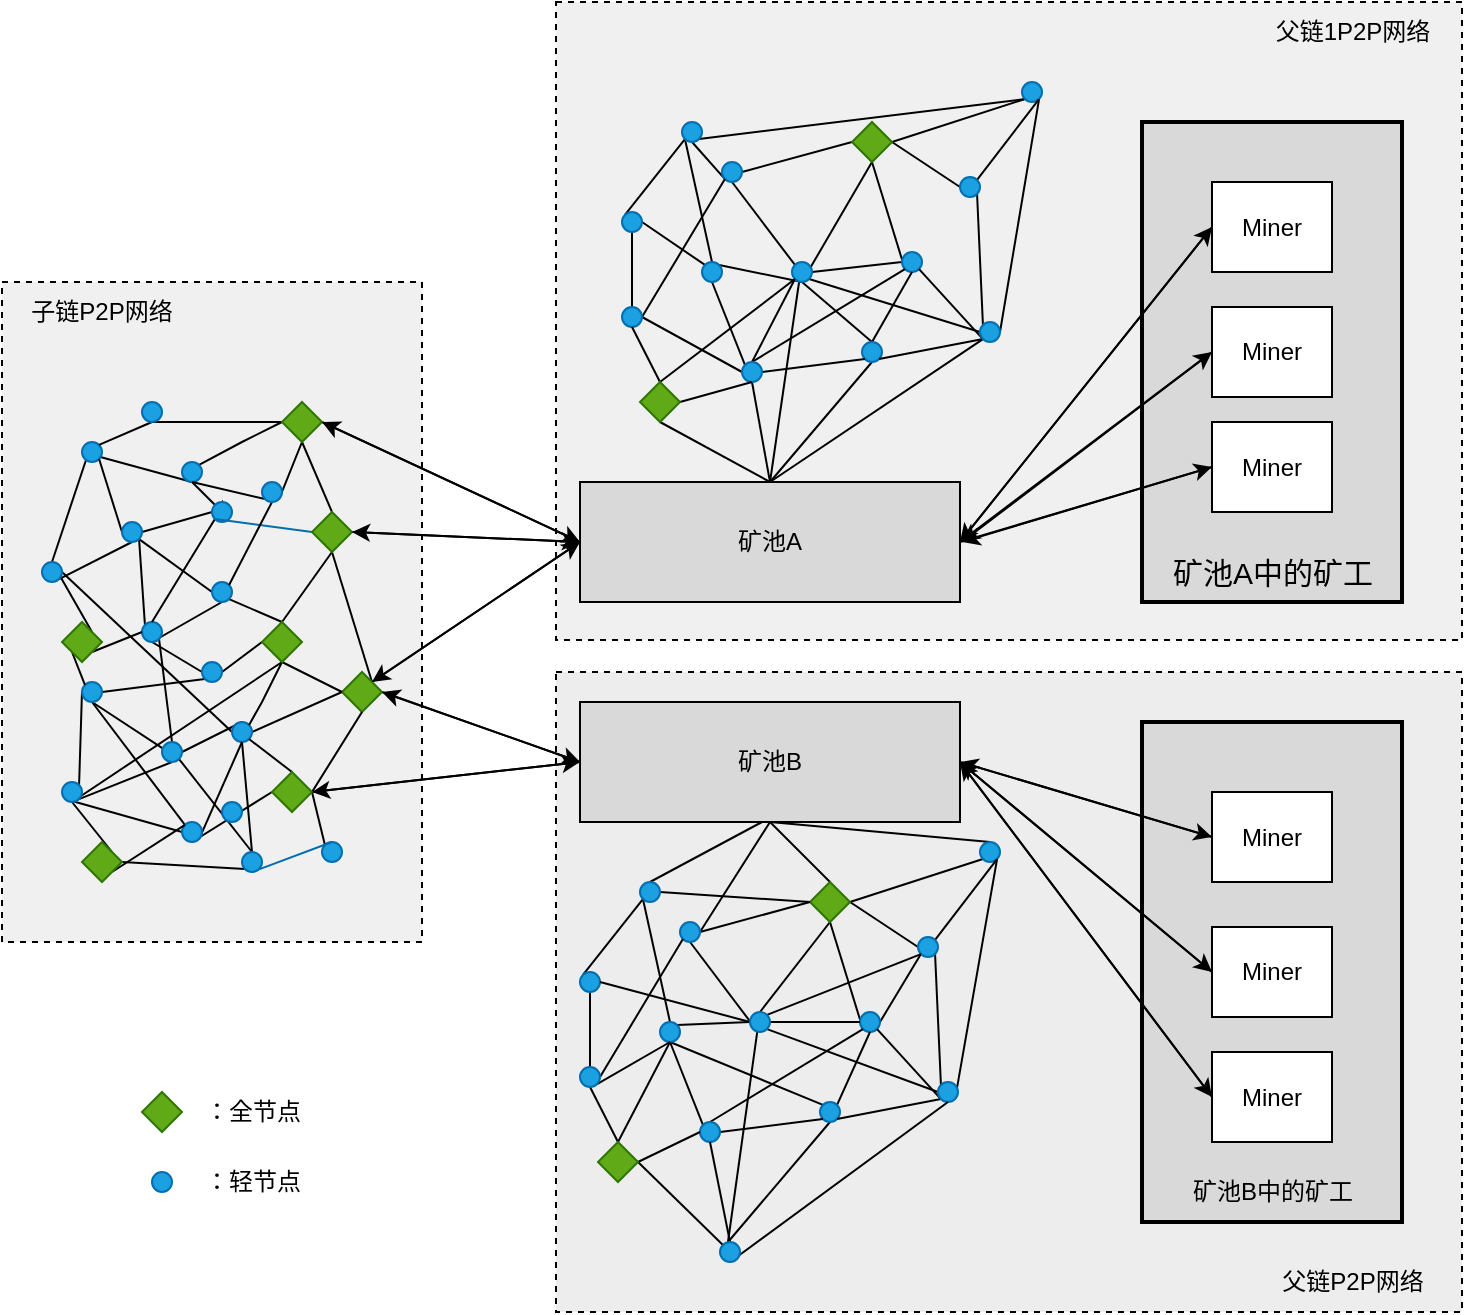 <mxfile version="21.6.9" type="github">
  <diagram name="第 1 页" id="YDtzo6zc_IUqR18IoQvs">
    <mxGraphModel dx="794" dy="612" grid="1" gridSize="10" guides="1" tooltips="1" connect="1" arrows="1" fold="1" page="1" pageScale="1" pageWidth="827" pageHeight="1169" math="0" shadow="0">
      <root>
        <mxCell id="0" />
        <mxCell id="1" parent="0" />
        <mxCell id="L-FGH4f6Qlvw81Towh19-380" value="" style="whiteSpace=wrap;html=1;dashed=1;fillColor=#EDEDED;" parent="1" vertex="1">
          <mxGeometry x="307" y="515" width="453" height="320" as="geometry" />
        </mxCell>
        <mxCell id="L-FGH4f6Qlvw81Towh19-379" value="" style="whiteSpace=wrap;html=1;dashed=1;fillColor=#F0F0F0;" parent="1" vertex="1">
          <mxGeometry x="307" y="180" width="453" height="319" as="geometry" />
        </mxCell>
        <mxCell id="L-FGH4f6Qlvw81Towh19-1" value="" style="whiteSpace=wrap;html=1;rounded=0;glass=0;shadow=0;fillColor=#F0F0F0;dashed=1;" parent="1" vertex="1">
          <mxGeometry x="30" y="320" width="210" height="330" as="geometry" />
        </mxCell>
        <mxCell id="L-FGH4f6Qlvw81Towh19-2" value="子链P2P网络" style="text;strokeColor=none;align=center;fillColor=none;html=1;verticalAlign=middle;whiteSpace=wrap;rounded=0;" parent="1" vertex="1">
          <mxGeometry x="30" y="320" width="100" height="30" as="geometry" />
        </mxCell>
        <mxCell id="L-FGH4f6Qlvw81Towh19-52" style="edgeStyle=none;rounded=0;orthogonalLoop=1;jettySize=auto;html=1;exitX=1;exitY=1;exitDx=0;exitDy=0;entryX=0.5;entryY=1;entryDx=0;entryDy=0;endArrow=none;endFill=0;" parent="1" source="L-FGH4f6Qlvw81Towh19-25" target="L-FGH4f6Qlvw81Towh19-26" edge="1">
          <mxGeometry relative="1" as="geometry" />
        </mxCell>
        <mxCell id="L-FGH4f6Qlvw81Towh19-53" style="edgeStyle=none;rounded=0;orthogonalLoop=1;jettySize=auto;html=1;exitX=0;exitY=0.5;exitDx=0;exitDy=0;entryX=0.5;entryY=1;entryDx=0;entryDy=0;endArrow=none;endFill=0;" parent="1" source="L-FGH4f6Qlvw81Towh19-20" target="L-FGH4f6Qlvw81Towh19-32" edge="1">
          <mxGeometry relative="1" as="geometry" />
        </mxCell>
        <mxCell id="L-FGH4f6Qlvw81Towh19-64" style="edgeStyle=none;rounded=0;orthogonalLoop=1;jettySize=auto;html=1;exitX=0.5;exitY=0;exitDx=0;exitDy=0;entryX=0.5;entryY=0;entryDx=0;entryDy=0;endArrow=none;endFill=0;" parent="1" source="L-FGH4f6Qlvw81Towh19-20" target="L-FGH4f6Qlvw81Towh19-25" edge="1">
          <mxGeometry relative="1" as="geometry" />
        </mxCell>
        <mxCell id="L-FGH4f6Qlvw81Towh19-20" value="" style="ellipse;whiteSpace=wrap;html=1;fillColor=#1ba1e2;fontColor=#ffffff;strokeColor=#006EAF;" parent="1" vertex="1">
          <mxGeometry x="70" y="400" width="10" height="10" as="geometry" />
        </mxCell>
        <mxCell id="L-FGH4f6Qlvw81Towh19-54" style="edgeStyle=none;rounded=0;orthogonalLoop=1;jettySize=auto;html=1;exitX=0.5;exitY=0;exitDx=0;exitDy=0;entryX=1;entryY=0;entryDx=0;entryDy=0;endArrow=none;endFill=0;" parent="1" source="L-FGH4f6Qlvw81Towh19-25" target="L-FGH4f6Qlvw81Towh19-44" edge="1">
          <mxGeometry relative="1" as="geometry" />
        </mxCell>
        <mxCell id="L-FGH4f6Qlvw81Towh19-102" style="edgeStyle=none;rounded=0;orthogonalLoop=1;jettySize=auto;html=1;exitX=1;exitY=0.5;exitDx=0;exitDy=0;entryX=0;entryY=0.5;entryDx=0;entryDy=0;endArrow=none;endFill=0;" parent="1" source="L-FGH4f6Qlvw81Towh19-25" target="L-FGH4f6Qlvw81Towh19-36" edge="1">
          <mxGeometry relative="1" as="geometry" />
        </mxCell>
        <mxCell id="L-FGH4f6Qlvw81Towh19-25" value="" style="ellipse;whiteSpace=wrap;html=1;fillColor=#1ba1e2;fontColor=#ffffff;strokeColor=#006EAF;" parent="1" vertex="1">
          <mxGeometry x="50" y="460" width="10" height="10" as="geometry" />
        </mxCell>
        <mxCell id="L-FGH4f6Qlvw81Towh19-61" style="edgeStyle=none;rounded=0;orthogonalLoop=1;jettySize=auto;html=1;exitX=1;exitY=1;exitDx=0;exitDy=0;endArrow=none;endFill=0;entryX=0;entryY=0;entryDx=0;entryDy=0;" parent="1" source="L-FGH4f6Qlvw81Towh19-26" target="L-FGH4f6Qlvw81Towh19-28" edge="1">
          <mxGeometry relative="1" as="geometry">
            <mxPoint x="99" y="500" as="targetPoint" />
          </mxGeometry>
        </mxCell>
        <mxCell id="L-FGH4f6Qlvw81Towh19-65" style="edgeStyle=none;rounded=0;orthogonalLoop=1;jettySize=auto;html=1;exitX=0;exitY=0.5;exitDx=0;exitDy=0;entryX=1;entryY=1;entryDx=0;entryDy=0;endArrow=none;endFill=0;" parent="1" source="L-FGH4f6Qlvw81Towh19-26" target="L-FGH4f6Qlvw81Towh19-20" edge="1">
          <mxGeometry relative="1" as="geometry" />
        </mxCell>
        <mxCell id="L-FGH4f6Qlvw81Towh19-95" style="edgeStyle=none;rounded=0;orthogonalLoop=1;jettySize=auto;html=1;exitX=1;exitY=1;exitDx=0;exitDy=0;entryX=0;entryY=0.5;entryDx=0;entryDy=0;endArrow=none;endFill=0;" parent="1" source="L-FGH4f6Qlvw81Towh19-26" target="L-FGH4f6Qlvw81Towh19-34" edge="1">
          <mxGeometry relative="1" as="geometry" />
        </mxCell>
        <mxCell id="L-FGH4f6Qlvw81Towh19-96" style="edgeStyle=none;rounded=0;orthogonalLoop=1;jettySize=auto;html=1;exitX=1;exitY=0.5;exitDx=0;exitDy=0;entryX=0;entryY=0.5;entryDx=0;entryDy=0;endArrow=none;endFill=0;" parent="1" source="L-FGH4f6Qlvw81Towh19-26" target="L-FGH4f6Qlvw81Towh19-33" edge="1">
          <mxGeometry relative="1" as="geometry" />
        </mxCell>
        <mxCell id="L-FGH4f6Qlvw81Towh19-26" value="" style="ellipse;whiteSpace=wrap;html=1;fillColor=#1ba1e2;fontColor=#ffffff;strokeColor=#006EAF;" parent="1" vertex="1">
          <mxGeometry x="90" y="440" width="10" height="10" as="geometry" />
        </mxCell>
        <mxCell id="L-FGH4f6Qlvw81Towh19-56" style="edgeStyle=none;rounded=0;orthogonalLoop=1;jettySize=auto;html=1;exitX=0.5;exitY=1;exitDx=0;exitDy=0;entryX=1;entryY=1;entryDx=0;entryDy=0;endArrow=none;endFill=0;" parent="1" source="L-FGH4f6Qlvw81Towh19-27" target="L-FGH4f6Qlvw81Towh19-30" edge="1">
          <mxGeometry relative="1" as="geometry" />
        </mxCell>
        <mxCell id="L-FGH4f6Qlvw81Towh19-62" style="edgeStyle=none;rounded=0;orthogonalLoop=1;jettySize=auto;html=1;exitX=0;exitY=0.5;exitDx=0;exitDy=0;entryX=1;entryY=0;entryDx=0;entryDy=0;endArrow=none;endFill=0;" parent="1" source="L-FGH4f6Qlvw81Towh19-27" target="L-FGH4f6Qlvw81Towh19-29" edge="1">
          <mxGeometry relative="1" as="geometry" />
        </mxCell>
        <mxCell id="L-FGH4f6Qlvw81Towh19-67" style="edgeStyle=none;rounded=0;orthogonalLoop=1;jettySize=auto;html=1;exitX=0.5;exitY=1;exitDx=0;exitDy=0;entryX=0;entryY=0;entryDx=0;entryDy=0;endArrow=none;endFill=0;" parent="1" source="L-FGH4f6Qlvw81Towh19-27" target="L-FGH4f6Qlvw81Towh19-37" edge="1">
          <mxGeometry relative="1" as="geometry" />
        </mxCell>
        <mxCell id="L-FGH4f6Qlvw81Towh19-70" style="edgeStyle=none;rounded=0;orthogonalLoop=1;jettySize=auto;html=1;exitX=1;exitY=0.5;exitDx=0;exitDy=0;entryX=0;entryY=1;entryDx=0;entryDy=0;endArrow=none;endFill=0;" parent="1" source="L-FGH4f6Qlvw81Towh19-27" target="L-FGH4f6Qlvw81Towh19-35" edge="1">
          <mxGeometry relative="1" as="geometry" />
        </mxCell>
        <mxCell id="L-FGH4f6Qlvw81Towh19-27" value="" style="ellipse;whiteSpace=wrap;html=1;fillColor=#1ba1e2;fontColor=#ffffff;strokeColor=#006EAF;" parent="1" vertex="1">
          <mxGeometry x="70" y="520" width="10" height="10" as="geometry" />
        </mxCell>
        <mxCell id="L-FGH4f6Qlvw81Towh19-68" style="edgeStyle=none;rounded=0;orthogonalLoop=1;jettySize=auto;html=1;exitX=0.5;exitY=1;exitDx=0;exitDy=0;entryX=0;entryY=0.5;entryDx=0;entryDy=0;endArrow=none;endFill=0;" parent="1" source="L-FGH4f6Qlvw81Towh19-28" target="L-FGH4f6Qlvw81Towh19-35" edge="1">
          <mxGeometry relative="1" as="geometry" />
        </mxCell>
        <mxCell id="L-FGH4f6Qlvw81Towh19-69" style="edgeStyle=none;rounded=0;orthogonalLoop=1;jettySize=auto;html=1;exitX=1;exitY=1;exitDx=0;exitDy=0;entryX=0.5;entryY=0;entryDx=0;entryDy=0;endArrow=none;endFill=0;" parent="1" source="L-FGH4f6Qlvw81Towh19-28" target="L-FGH4f6Qlvw81Towh19-30" edge="1">
          <mxGeometry relative="1" as="geometry" />
        </mxCell>
        <mxCell id="L-FGH4f6Qlvw81Towh19-93" style="edgeStyle=none;rounded=0;orthogonalLoop=1;jettySize=auto;html=1;exitX=0.5;exitY=1;exitDx=0;exitDy=0;entryX=0.5;entryY=1;entryDx=0;entryDy=0;endArrow=none;endFill=0;" parent="1" source="L-FGH4f6Qlvw81Towh19-28" target="L-FGH4f6Qlvw81Towh19-34" edge="1">
          <mxGeometry relative="1" as="geometry" />
        </mxCell>
        <mxCell id="L-FGH4f6Qlvw81Towh19-28" value="" style="ellipse;whiteSpace=wrap;html=1;fillColor=#1ba1e2;fontColor=#ffffff;strokeColor=#006EAF;" parent="1" vertex="1">
          <mxGeometry x="100" y="490" width="10" height="10" as="geometry" />
        </mxCell>
        <mxCell id="L-FGH4f6Qlvw81Towh19-57" style="edgeStyle=none;rounded=0;orthogonalLoop=1;jettySize=auto;html=1;exitX=0.5;exitY=1;exitDx=0;exitDy=0;entryX=1;entryY=0;entryDx=0;entryDy=0;endArrow=none;endFill=0;" parent="1" source="L-FGH4f6Qlvw81Towh19-29" target="L-FGH4f6Qlvw81Towh19-48" edge="1">
          <mxGeometry relative="1" as="geometry" />
        </mxCell>
        <mxCell id="L-FGH4f6Qlvw81Towh19-58" style="edgeStyle=none;rounded=0;orthogonalLoop=1;jettySize=auto;html=1;exitX=1;exitY=1;exitDx=0;exitDy=0;entryX=0.5;entryY=1;entryDx=0;entryDy=0;endArrow=none;endFill=0;" parent="1" source="L-FGH4f6Qlvw81Towh19-29" target="L-FGH4f6Qlvw81Towh19-30" edge="1">
          <mxGeometry relative="1" as="geometry" />
        </mxCell>
        <mxCell id="L-FGH4f6Qlvw81Towh19-97" style="edgeStyle=none;rounded=0;orthogonalLoop=1;jettySize=auto;html=1;exitX=0;exitY=1;exitDx=0;exitDy=0;entryX=0;entryY=0.5;entryDx=0;entryDy=0;endArrow=none;endFill=0;" parent="1" source="L-FGH4f6Qlvw81Towh19-29" target="L-FGH4f6Qlvw81Towh19-37" edge="1">
          <mxGeometry relative="1" as="geometry" />
        </mxCell>
        <mxCell id="L-FGH4f6Qlvw81Towh19-103" style="edgeStyle=none;rounded=0;orthogonalLoop=1;jettySize=auto;html=1;exitX=0.5;exitY=1;exitDx=0;exitDy=0;entryX=0.5;entryY=1;entryDx=0;entryDy=0;endArrow=none;endFill=0;" parent="1" source="L-FGH4f6Qlvw81Towh19-29" target="L-FGH4f6Qlvw81Towh19-46" edge="1">
          <mxGeometry relative="1" as="geometry" />
        </mxCell>
        <mxCell id="L-FGH4f6Qlvw81Towh19-29" value="" style="ellipse;whiteSpace=wrap;html=1;fillColor=#1ba1e2;fontColor=#ffffff;strokeColor=#006EAF;" parent="1" vertex="1">
          <mxGeometry x="60" y="570" width="10" height="10" as="geometry" />
        </mxCell>
        <mxCell id="L-FGH4f6Qlvw81Towh19-71" style="edgeStyle=none;rounded=0;orthogonalLoop=1;jettySize=auto;html=1;exitX=1;exitY=0.5;exitDx=0;exitDy=0;entryX=0.5;entryY=0;entryDx=0;entryDy=0;endArrow=none;endFill=0;" parent="1" source="L-FGH4f6Qlvw81Towh19-30" target="L-FGH4f6Qlvw81Towh19-36" edge="1">
          <mxGeometry relative="1" as="geometry" />
        </mxCell>
        <mxCell id="L-FGH4f6Qlvw81Towh19-105" style="edgeStyle=none;rounded=0;orthogonalLoop=1;jettySize=auto;html=1;exitX=1;exitY=1;exitDx=0;exitDy=0;entryX=0.5;entryY=0;entryDx=0;entryDy=0;endArrow=none;endFill=0;" parent="1" source="L-FGH4f6Qlvw81Towh19-30" target="L-FGH4f6Qlvw81Towh19-49" edge="1">
          <mxGeometry relative="1" as="geometry" />
        </mxCell>
        <mxCell id="L-FGH4f6Qlvw81Towh19-30" value="" style="ellipse;whiteSpace=wrap;html=1;fillColor=#1ba1e2;fontColor=#ffffff;strokeColor=#006EAF;" parent="1" vertex="1">
          <mxGeometry x="110" y="550" width="10" height="10" as="geometry" />
        </mxCell>
        <mxCell id="L-FGH4f6Qlvw81Towh19-51" style="edgeStyle=none;rounded=0;orthogonalLoop=1;jettySize=auto;html=1;exitX=0.5;exitY=1;exitDx=0;exitDy=0;entryX=1;entryY=0;entryDx=0;entryDy=0;endArrow=none;endFill=0;" parent="1" source="L-FGH4f6Qlvw81Towh19-31" target="L-FGH4f6Qlvw81Towh19-20" edge="1">
          <mxGeometry relative="1" as="geometry" />
        </mxCell>
        <mxCell id="L-FGH4f6Qlvw81Towh19-80" style="edgeStyle=none;rounded=0;orthogonalLoop=1;jettySize=auto;html=1;exitX=0.5;exitY=1;exitDx=0;exitDy=0;entryX=0;entryY=0.5;entryDx=0;entryDy=0;endArrow=none;endFill=0;" parent="1" source="L-FGH4f6Qlvw81Towh19-31" target="L-FGH4f6Qlvw81Towh19-39" edge="1">
          <mxGeometry relative="1" as="geometry" />
        </mxCell>
        <mxCell id="L-FGH4f6Qlvw81Towh19-31" value="" style="ellipse;whiteSpace=wrap;html=1;fillColor=#1ba1e2;fontColor=#ffffff;strokeColor=#006EAF;" parent="1" vertex="1">
          <mxGeometry x="100" y="380" width="10" height="10" as="geometry" />
        </mxCell>
        <mxCell id="L-FGH4f6Qlvw81Towh19-59" style="edgeStyle=none;rounded=0;orthogonalLoop=1;jettySize=auto;html=1;exitX=0.5;exitY=1;exitDx=0;exitDy=0;entryX=1;entryY=1;entryDx=0;entryDy=0;" parent="1" source="L-FGH4f6Qlvw81Towh19-32" target="L-FGH4f6Qlvw81Towh19-33" edge="1">
          <mxGeometry relative="1" as="geometry" />
        </mxCell>
        <mxCell id="L-FGH4f6Qlvw81Towh19-81" style="edgeStyle=none;rounded=0;orthogonalLoop=1;jettySize=auto;html=1;exitX=1;exitY=0;exitDx=0;exitDy=0;entryX=0;entryY=0.5;entryDx=0;entryDy=0;endArrow=none;endFill=0;" parent="1" source="L-FGH4f6Qlvw81Towh19-32" target="L-FGH4f6Qlvw81Towh19-39" edge="1">
          <mxGeometry relative="1" as="geometry">
            <Array as="points">
              <mxPoint x="150" y="400" />
            </Array>
          </mxGeometry>
        </mxCell>
        <mxCell id="L-FGH4f6Qlvw81Towh19-32" value="" style="ellipse;whiteSpace=wrap;html=1;fillColor=#1ba1e2;fontColor=#ffffff;strokeColor=#006EAF;" parent="1" vertex="1">
          <mxGeometry x="120" y="410" width="10" height="10" as="geometry" />
        </mxCell>
        <mxCell id="L-FGH4f6Qlvw81Towh19-60" style="edgeStyle=none;rounded=0;orthogonalLoop=1;jettySize=auto;html=1;exitX=0;exitY=1;exitDx=0;exitDy=0;entryX=0.5;entryY=0;entryDx=0;entryDy=0;endArrow=none;endFill=0;" parent="1" source="L-FGH4f6Qlvw81Towh19-33" target="L-FGH4f6Qlvw81Towh19-28" edge="1">
          <mxGeometry relative="1" as="geometry" />
        </mxCell>
        <mxCell id="L-FGH4f6Qlvw81Towh19-33" value="" style="ellipse;whiteSpace=wrap;html=1;fillColor=#1ba1e2;fontColor=#ffffff;strokeColor=#006EAF;" parent="1" vertex="1">
          <mxGeometry x="135" y="430" width="10" height="10" as="geometry" />
        </mxCell>
        <mxCell id="L-FGH4f6Qlvw81Towh19-79" style="edgeStyle=none;rounded=0;orthogonalLoop=1;jettySize=auto;html=1;exitX=1;exitY=1;exitDx=0;exitDy=0;entryX=0.5;entryY=0;entryDx=0;entryDy=0;strokeWidth=1;endArrow=none;endFill=0;" parent="1" source="L-FGH4f6Qlvw81Towh19-34" target="L-FGH4f6Qlvw81Towh19-46" edge="1">
          <mxGeometry relative="1" as="geometry" />
        </mxCell>
        <mxCell id="L-FGH4f6Qlvw81Towh19-34" value="" style="ellipse;whiteSpace=wrap;html=1;fillColor=#1ba1e2;fontColor=#ffffff;strokeColor=#006EAF;" parent="1" vertex="1">
          <mxGeometry x="135" y="470" width="10" height="10" as="geometry" />
        </mxCell>
        <mxCell id="L-FGH4f6Qlvw81Towh19-78" style="edgeStyle=none;rounded=0;orthogonalLoop=1;jettySize=auto;html=1;exitX=1;exitY=0.5;exitDx=0;exitDy=0;entryX=0;entryY=0.5;entryDx=0;entryDy=0;endArrow=none;endFill=0;" parent="1" source="L-FGH4f6Qlvw81Towh19-35" target="L-FGH4f6Qlvw81Towh19-46" edge="1">
          <mxGeometry relative="1" as="geometry" />
        </mxCell>
        <mxCell id="L-FGH4f6Qlvw81Towh19-35" value="" style="ellipse;whiteSpace=wrap;html=1;fillColor=#1ba1e2;fontColor=#ffffff;strokeColor=#006EAF;" parent="1" vertex="1">
          <mxGeometry x="130" y="510" width="10" height="10" as="geometry" />
        </mxCell>
        <mxCell id="L-FGH4f6Qlvw81Towh19-73" style="edgeStyle=none;rounded=0;orthogonalLoop=1;jettySize=auto;html=1;exitX=0.5;exitY=1;exitDx=0;exitDy=0;entryX=0.5;entryY=0;entryDx=0;entryDy=0;endArrow=none;endFill=0;" parent="1" source="L-FGH4f6Qlvw81Towh19-36" target="L-FGH4f6Qlvw81Towh19-49" edge="1">
          <mxGeometry relative="1" as="geometry" />
        </mxCell>
        <mxCell id="L-FGH4f6Qlvw81Towh19-91" style="edgeStyle=none;rounded=0;orthogonalLoop=1;jettySize=auto;html=1;exitX=1;exitY=0.5;exitDx=0;exitDy=0;entryX=0;entryY=0.5;entryDx=0;entryDy=0;endArrow=none;endFill=0;" parent="1" source="L-FGH4f6Qlvw81Towh19-36" target="L-FGH4f6Qlvw81Towh19-45" edge="1">
          <mxGeometry relative="1" as="geometry" />
        </mxCell>
        <mxCell id="L-FGH4f6Qlvw81Towh19-36" value="" style="ellipse;whiteSpace=wrap;html=1;fillColor=#1ba1e2;fontColor=#ffffff;strokeColor=#006EAF;" parent="1" vertex="1">
          <mxGeometry x="145" y="540" width="10" height="10" as="geometry" />
        </mxCell>
        <mxCell id="L-FGH4f6Qlvw81Towh19-72" style="edgeStyle=none;rounded=0;orthogonalLoop=1;jettySize=auto;html=1;exitX=1;exitY=1;exitDx=0;exitDy=0;endArrow=none;endFill=0;" parent="1" source="L-FGH4f6Qlvw81Towh19-37" edge="1">
          <mxGeometry relative="1" as="geometry">
            <mxPoint x="150" y="550" as="targetPoint" />
          </mxGeometry>
        </mxCell>
        <mxCell id="L-FGH4f6Qlvw81Towh19-74" style="edgeStyle=none;rounded=0;orthogonalLoop=1;jettySize=auto;html=1;exitX=0.5;exitY=1;exitDx=0;exitDy=0;entryX=0;entryY=0.5;entryDx=0;entryDy=0;endArrow=none;endFill=0;" parent="1" source="L-FGH4f6Qlvw81Towh19-37" target="L-FGH4f6Qlvw81Towh19-47" edge="1">
          <mxGeometry relative="1" as="geometry" />
        </mxCell>
        <mxCell id="L-FGH4f6Qlvw81Towh19-37" value="" style="ellipse;whiteSpace=wrap;html=1;fillColor=#1ba1e2;fontColor=#ffffff;strokeColor=#006EAF;" parent="1" vertex="1">
          <mxGeometry x="120" y="590" width="10" height="10" as="geometry" />
        </mxCell>
        <mxCell id="L-FGH4f6Qlvw81Towh19-38" value="" style="ellipse;whiteSpace=wrap;html=1;fillColor=#1ba1e2;fontColor=#ffffff;strokeColor=#006EAF;" parent="1" vertex="1">
          <mxGeometry x="190" y="600" width="10" height="10" as="geometry" />
        </mxCell>
        <mxCell id="L-FGH4f6Qlvw81Towh19-82" style="edgeStyle=none;rounded=0;orthogonalLoop=1;jettySize=auto;html=1;exitX=0.5;exitY=1;exitDx=0;exitDy=0;entryX=1;entryY=1;entryDx=0;entryDy=0;endArrow=none;endFill=0;" parent="1" source="L-FGH4f6Qlvw81Towh19-39" target="L-FGH4f6Qlvw81Towh19-50" edge="1">
          <mxGeometry relative="1" as="geometry" />
        </mxCell>
        <mxCell id="L-FGH4f6Qlvw81Towh19-83" style="edgeStyle=none;rounded=0;orthogonalLoop=1;jettySize=auto;html=1;exitX=0.5;exitY=1;exitDx=0;exitDy=0;entryX=0.5;entryY=0;entryDx=0;entryDy=0;endArrow=none;endFill=0;" parent="1" source="L-FGH4f6Qlvw81Towh19-39" target="L-FGH4f6Qlvw81Towh19-43" edge="1">
          <mxGeometry relative="1" as="geometry" />
        </mxCell>
        <mxCell id="L-FGH4f6Qlvw81Towh19-418" style="edgeStyle=none;rounded=0;orthogonalLoop=1;jettySize=auto;html=1;exitX=1;exitY=0.5;exitDx=0;exitDy=0;entryX=1;entryY=0.5;entryDx=0;entryDy=0;" parent="1" source="L-FGH4f6Qlvw81Towh19-39" target="L-FGH4f6Qlvw81Towh19-39" edge="1">
          <mxGeometry relative="1" as="geometry" />
        </mxCell>
        <mxCell id="L-FGH4f6Qlvw81Towh19-419" style="edgeStyle=none;rounded=0;orthogonalLoop=1;jettySize=auto;html=1;exitX=1;exitY=0.5;exitDx=0;exitDy=0;entryX=0;entryY=0.5;entryDx=0;entryDy=0;" parent="1" source="L-FGH4f6Qlvw81Towh19-39" target="L-FGH4f6Qlvw81Towh19-106" edge="1">
          <mxGeometry relative="1" as="geometry" />
        </mxCell>
        <mxCell id="L-FGH4f6Qlvw81Towh19-39" value="" style="rhombus;whiteSpace=wrap;html=1;fillColor=#60a917;strokeColor=#2D7600;fontColor=#ffffff;" parent="1" vertex="1">
          <mxGeometry x="170" y="380" width="20" height="20" as="geometry" />
        </mxCell>
        <mxCell id="L-FGH4f6Qlvw81Towh19-86" style="edgeStyle=none;rounded=0;orthogonalLoop=1;jettySize=auto;html=1;exitX=0.5;exitY=1;exitDx=0;exitDy=0;entryX=0.5;entryY=0;entryDx=0;entryDy=0;endArrow=none;endFill=0;" parent="1" source="L-FGH4f6Qlvw81Towh19-43" target="L-FGH4f6Qlvw81Towh19-46" edge="1">
          <mxGeometry relative="1" as="geometry" />
        </mxCell>
        <mxCell id="L-FGH4f6Qlvw81Towh19-88" style="edgeStyle=none;rounded=0;orthogonalLoop=1;jettySize=auto;html=1;exitX=0;exitY=0.5;exitDx=0;exitDy=0;entryX=0;entryY=1;entryDx=0;entryDy=0;endArrow=none;endFill=0;fillColor=#1ba1e2;strokeColor=#006EAF;" parent="1" source="L-FGH4f6Qlvw81Towh19-43" target="L-FGH4f6Qlvw81Towh19-33" edge="1">
          <mxGeometry relative="1" as="geometry" />
        </mxCell>
        <mxCell id="L-FGH4f6Qlvw81Towh19-89" style="edgeStyle=none;rounded=0;orthogonalLoop=1;jettySize=auto;html=1;exitX=0.5;exitY=1;exitDx=0;exitDy=0;entryX=1;entryY=0;entryDx=0;entryDy=0;endArrow=none;endFill=0;" parent="1" source="L-FGH4f6Qlvw81Towh19-43" target="L-FGH4f6Qlvw81Towh19-45" edge="1">
          <mxGeometry relative="1" as="geometry" />
        </mxCell>
        <mxCell id="L-FGH4f6Qlvw81Towh19-421" style="edgeStyle=none;rounded=0;orthogonalLoop=1;jettySize=auto;html=1;exitX=1;exitY=0.5;exitDx=0;exitDy=0;entryX=0;entryY=0.5;entryDx=0;entryDy=0;" parent="1" source="L-FGH4f6Qlvw81Towh19-43" target="L-FGH4f6Qlvw81Towh19-106" edge="1">
          <mxGeometry relative="1" as="geometry" />
        </mxCell>
        <mxCell id="L-FGH4f6Qlvw81Towh19-43" value="" style="rhombus;whiteSpace=wrap;html=1;fillColor=#60a917;fontColor=#ffffff;strokeColor=#2D7600;" parent="1" vertex="1">
          <mxGeometry x="185" y="435" width="20" height="20" as="geometry" />
        </mxCell>
        <mxCell id="L-FGH4f6Qlvw81Towh19-55" style="edgeStyle=none;rounded=0;orthogonalLoop=1;jettySize=auto;html=1;exitX=0;exitY=1;exitDx=0;exitDy=0;entryX=0;entryY=0;entryDx=0;entryDy=0;endArrow=none;endFill=0;" parent="1" source="L-FGH4f6Qlvw81Towh19-44" target="L-FGH4f6Qlvw81Towh19-27" edge="1">
          <mxGeometry relative="1" as="geometry" />
        </mxCell>
        <mxCell id="L-FGH4f6Qlvw81Towh19-101" style="edgeStyle=none;rounded=0;orthogonalLoop=1;jettySize=auto;html=1;exitX=1;exitY=1;exitDx=0;exitDy=0;entryX=0;entryY=0.5;entryDx=0;entryDy=0;endArrow=none;endFill=0;" parent="1" source="L-FGH4f6Qlvw81Towh19-44" target="L-FGH4f6Qlvw81Towh19-28" edge="1">
          <mxGeometry relative="1" as="geometry" />
        </mxCell>
        <mxCell id="L-FGH4f6Qlvw81Towh19-44" value="" style="rhombus;whiteSpace=wrap;html=1;fillColor=#60a917;fontColor=#ffffff;strokeColor=#2D7600;" parent="1" vertex="1">
          <mxGeometry x="60" y="490" width="20" height="20" as="geometry" />
        </mxCell>
        <mxCell id="L-FGH4f6Qlvw81Towh19-423" style="edgeStyle=none;rounded=0;orthogonalLoop=1;jettySize=auto;html=1;exitX=1;exitY=0;exitDx=0;exitDy=0;entryX=0;entryY=0.5;entryDx=0;entryDy=0;" parent="1" source="L-FGH4f6Qlvw81Towh19-45" target="L-FGH4f6Qlvw81Towh19-106" edge="1">
          <mxGeometry relative="1" as="geometry" />
        </mxCell>
        <mxCell id="L-FGH4f6Qlvw81Towh19-425" style="edgeStyle=none;rounded=0;orthogonalLoop=1;jettySize=auto;html=1;exitX=1;exitY=0.5;exitDx=0;exitDy=0;entryX=0;entryY=0.5;entryDx=0;entryDy=0;" parent="1" source="L-FGH4f6Qlvw81Towh19-45" target="L-FGH4f6Qlvw81Towh19-108" edge="1">
          <mxGeometry relative="1" as="geometry" />
        </mxCell>
        <mxCell id="L-FGH4f6Qlvw81Towh19-45" value="" style="rhombus;whiteSpace=wrap;html=1;fillColor=#60a917;fontColor=#ffffff;strokeColor=#2D7600;" parent="1" vertex="1">
          <mxGeometry x="200" y="515" width="20" height="20" as="geometry" />
        </mxCell>
        <mxCell id="L-FGH4f6Qlvw81Towh19-90" style="edgeStyle=none;rounded=0;orthogonalLoop=1;jettySize=auto;html=1;exitX=0.5;exitY=1;exitDx=0;exitDy=0;entryX=0;entryY=0.5;entryDx=0;entryDy=0;endArrow=none;endFill=0;" parent="1" source="L-FGH4f6Qlvw81Towh19-46" target="L-FGH4f6Qlvw81Towh19-45" edge="1">
          <mxGeometry relative="1" as="geometry" />
        </mxCell>
        <mxCell id="L-FGH4f6Qlvw81Towh19-92" style="edgeStyle=none;rounded=0;orthogonalLoop=1;jettySize=auto;html=1;exitX=0.5;exitY=1;exitDx=0;exitDy=0;entryX=1;entryY=0;entryDx=0;entryDy=0;endArrow=none;endFill=0;" parent="1" source="L-FGH4f6Qlvw81Towh19-46" target="L-FGH4f6Qlvw81Towh19-36" edge="1">
          <mxGeometry relative="1" as="geometry">
            <Array as="points">
              <mxPoint x="160" y="530" />
            </Array>
          </mxGeometry>
        </mxCell>
        <mxCell id="L-FGH4f6Qlvw81Towh19-46" value="" style="rhombus;whiteSpace=wrap;html=1;fillColor=#60a917;fontColor=#ffffff;strokeColor=#2D7600;" parent="1" vertex="1">
          <mxGeometry x="160" y="490" width="20" height="20" as="geometry" />
        </mxCell>
        <mxCell id="L-FGH4f6Qlvw81Towh19-75" style="edgeStyle=none;rounded=0;orthogonalLoop=1;jettySize=auto;html=1;exitX=0.5;exitY=0;exitDx=0;exitDy=0;entryX=1;entryY=1;entryDx=0;entryDy=0;endArrow=none;endFill=0;" parent="1" source="L-FGH4f6Qlvw81Towh19-47" target="L-FGH4f6Qlvw81Towh19-36" edge="1">
          <mxGeometry relative="1" as="geometry" />
        </mxCell>
        <mxCell id="L-FGH4f6Qlvw81Towh19-76" style="edgeStyle=none;rounded=0;orthogonalLoop=1;jettySize=auto;html=1;exitX=1;exitY=0.5;exitDx=0;exitDy=0;entryX=0.5;entryY=1;entryDx=0;entryDy=0;endArrow=none;endFill=0;" parent="1" source="L-FGH4f6Qlvw81Towh19-47" target="L-FGH4f6Qlvw81Towh19-45" edge="1">
          <mxGeometry relative="1" as="geometry" />
        </mxCell>
        <mxCell id="L-FGH4f6Qlvw81Towh19-100" style="edgeStyle=none;rounded=0;orthogonalLoop=1;jettySize=auto;html=1;exitX=1;exitY=0.5;exitDx=0;exitDy=0;entryX=0;entryY=0;entryDx=0;entryDy=0;endArrow=none;endFill=0;" parent="1" source="L-FGH4f6Qlvw81Towh19-47" target="L-FGH4f6Qlvw81Towh19-38" edge="1">
          <mxGeometry relative="1" as="geometry" />
        </mxCell>
        <mxCell id="L-FGH4f6Qlvw81Towh19-427" style="edgeStyle=none;rounded=0;orthogonalLoop=1;jettySize=auto;html=1;exitX=1;exitY=0.5;exitDx=0;exitDy=0;entryX=0;entryY=0.5;entryDx=0;entryDy=0;" parent="1" source="L-FGH4f6Qlvw81Towh19-47" target="L-FGH4f6Qlvw81Towh19-108" edge="1">
          <mxGeometry relative="1" as="geometry" />
        </mxCell>
        <mxCell id="L-FGH4f6Qlvw81Towh19-47" value="" style="rhombus;whiteSpace=wrap;html=1;fillColor=#60a917;fontColor=#ffffff;strokeColor=#2D7600;" parent="1" vertex="1">
          <mxGeometry x="165" y="565" width="20" height="20" as="geometry" />
        </mxCell>
        <mxCell id="L-FGH4f6Qlvw81Towh19-66" style="edgeStyle=none;rounded=0;orthogonalLoop=1;jettySize=auto;html=1;exitX=1;exitY=1;exitDx=0;exitDy=0;entryX=0;entryY=0;entryDx=0;entryDy=0;endArrow=none;endFill=0;" parent="1" source="L-FGH4f6Qlvw81Towh19-48" target="L-FGH4f6Qlvw81Towh19-37" edge="1">
          <mxGeometry relative="1" as="geometry" />
        </mxCell>
        <mxCell id="L-FGH4f6Qlvw81Towh19-104" style="edgeStyle=none;rounded=0;orthogonalLoop=1;jettySize=auto;html=1;exitX=1;exitY=0.5;exitDx=0;exitDy=0;entryX=0;entryY=1;entryDx=0;entryDy=0;endArrow=none;endFill=0;" parent="1" source="L-FGH4f6Qlvw81Towh19-48" target="L-FGH4f6Qlvw81Towh19-49" edge="1">
          <mxGeometry relative="1" as="geometry" />
        </mxCell>
        <mxCell id="L-FGH4f6Qlvw81Towh19-48" value="" style="rhombus;whiteSpace=wrap;html=1;fillColor=#60a917;fontColor=#ffffff;strokeColor=#2D7600;" parent="1" vertex="1">
          <mxGeometry x="70" y="600" width="20" height="20" as="geometry" />
        </mxCell>
        <mxCell id="L-FGH4f6Qlvw81Towh19-98" style="edgeStyle=none;rounded=0;orthogonalLoop=1;jettySize=auto;html=1;exitX=0.5;exitY=1;exitDx=0;exitDy=0;entryX=0.5;entryY=0;entryDx=0;entryDy=0;endArrow=none;endFill=0;fillColor=#1ba1e2;strokeColor=#006EAF;" parent="1" source="L-FGH4f6Qlvw81Towh19-49" target="L-FGH4f6Qlvw81Towh19-38" edge="1">
          <mxGeometry relative="1" as="geometry" />
        </mxCell>
        <mxCell id="L-FGH4f6Qlvw81Towh19-49" value="" style="ellipse;whiteSpace=wrap;html=1;fillColor=#1ba1e2;fontColor=#ffffff;strokeColor=#006EAF;" parent="1" vertex="1">
          <mxGeometry x="150" y="605" width="10" height="10" as="geometry" />
        </mxCell>
        <mxCell id="L-FGH4f6Qlvw81Towh19-84" style="edgeStyle=none;rounded=0;orthogonalLoop=1;jettySize=auto;html=1;exitX=0;exitY=1;exitDx=0;exitDy=0;entryX=0.5;entryY=1;entryDx=0;entryDy=0;endArrow=none;endFill=0;" parent="1" source="L-FGH4f6Qlvw81Towh19-50" target="L-FGH4f6Qlvw81Towh19-32" edge="1">
          <mxGeometry relative="1" as="geometry" />
        </mxCell>
        <mxCell id="L-FGH4f6Qlvw81Towh19-85" style="edgeStyle=none;rounded=0;orthogonalLoop=1;jettySize=auto;html=1;exitX=0.5;exitY=1;exitDx=0;exitDy=0;entryX=1;entryY=0;entryDx=0;entryDy=0;endArrow=none;endFill=0;" parent="1" source="L-FGH4f6Qlvw81Towh19-50" target="L-FGH4f6Qlvw81Towh19-34" edge="1">
          <mxGeometry relative="1" as="geometry" />
        </mxCell>
        <mxCell id="L-FGH4f6Qlvw81Towh19-50" value="" style="ellipse;whiteSpace=wrap;html=1;fillColor=#1ba1e2;fontColor=#ffffff;strokeColor=#006EAF;" parent="1" vertex="1">
          <mxGeometry x="160" y="420" width="10" height="10" as="geometry" />
        </mxCell>
        <mxCell id="L-FGH4f6Qlvw81Towh19-420" style="edgeStyle=none;rounded=0;orthogonalLoop=1;jettySize=auto;html=1;exitX=0;exitY=0.5;exitDx=0;exitDy=0;entryX=1;entryY=0.5;entryDx=0;entryDy=0;" parent="1" source="L-FGH4f6Qlvw81Towh19-106" target="L-FGH4f6Qlvw81Towh19-39" edge="1">
          <mxGeometry relative="1" as="geometry" />
        </mxCell>
        <mxCell id="L-FGH4f6Qlvw81Towh19-422" style="edgeStyle=none;rounded=0;orthogonalLoop=1;jettySize=auto;html=1;exitX=0;exitY=0.5;exitDx=0;exitDy=0;entryX=1;entryY=0.5;entryDx=0;entryDy=0;" parent="1" source="L-FGH4f6Qlvw81Towh19-106" target="L-FGH4f6Qlvw81Towh19-43" edge="1">
          <mxGeometry relative="1" as="geometry" />
        </mxCell>
        <mxCell id="L-FGH4f6Qlvw81Towh19-424" style="edgeStyle=none;rounded=0;orthogonalLoop=1;jettySize=auto;html=1;exitX=0;exitY=0.5;exitDx=0;exitDy=0;entryX=1;entryY=0;entryDx=0;entryDy=0;" parent="1" source="L-FGH4f6Qlvw81Towh19-106" target="L-FGH4f6Qlvw81Towh19-45" edge="1">
          <mxGeometry relative="1" as="geometry" />
        </mxCell>
        <mxCell id="2E1EzsWAYV9tk8g0nJst-45" style="edgeStyle=none;rounded=0;orthogonalLoop=1;jettySize=auto;html=1;exitX=0.5;exitY=0;exitDx=0;exitDy=0;entryX=0.5;entryY=1;entryDx=0;entryDy=0;endArrow=none;endFill=0;" edge="1" parent="1" source="L-FGH4f6Qlvw81Towh19-106" target="2E1EzsWAYV9tk8g0nJst-9">
          <mxGeometry relative="1" as="geometry" />
        </mxCell>
        <mxCell id="L-FGH4f6Qlvw81Towh19-106" value="矿池A" style="whiteSpace=wrap;html=1;fillColor=#D9D9D9;strokeColor=#000000;" parent="1" vertex="1">
          <mxGeometry x="319" y="420" width="190" height="60" as="geometry" />
        </mxCell>
        <mxCell id="L-FGH4f6Qlvw81Towh19-107" value="" style="ellipse;whiteSpace=wrap;html=1;fillColor=#1ba1e2;fontColor=#ffffff;strokeColor=#006EAF;" parent="1" vertex="1">
          <mxGeometry x="140" y="580" width="10" height="10" as="geometry" />
        </mxCell>
        <mxCell id="L-FGH4f6Qlvw81Towh19-426" style="edgeStyle=none;rounded=0;orthogonalLoop=1;jettySize=auto;html=1;exitX=0;exitY=0.5;exitDx=0;exitDy=0;entryX=1;entryY=0.5;entryDx=0;entryDy=0;" parent="1" source="L-FGH4f6Qlvw81Towh19-108" target="L-FGH4f6Qlvw81Towh19-45" edge="1">
          <mxGeometry relative="1" as="geometry" />
        </mxCell>
        <mxCell id="L-FGH4f6Qlvw81Towh19-428" style="edgeStyle=none;rounded=0;orthogonalLoop=1;jettySize=auto;html=1;exitX=0;exitY=0.5;exitDx=0;exitDy=0;entryX=1;entryY=0.5;entryDx=0;entryDy=0;" parent="1" source="L-FGH4f6Qlvw81Towh19-108" target="L-FGH4f6Qlvw81Towh19-47" edge="1">
          <mxGeometry relative="1" as="geometry" />
        </mxCell>
        <mxCell id="L-FGH4f6Qlvw81Towh19-108" value="矿池B" style="whiteSpace=wrap;html=1;fillColor=#D9D9D9;" parent="1" vertex="1">
          <mxGeometry x="319" y="530" width="190" height="60" as="geometry" />
        </mxCell>
        <mxCell id="L-FGH4f6Qlvw81Towh19-112" value="" style="whiteSpace=wrap;html=1;rounded=0;glass=0;shadow=0;fillColor=#D9D9D9;strokeWidth=2;" parent="1" vertex="1">
          <mxGeometry x="600" y="240" width="130" height="240" as="geometry" />
        </mxCell>
        <mxCell id="L-FGH4f6Qlvw81Towh19-430" style="edgeStyle=none;rounded=0;orthogonalLoop=1;jettySize=auto;html=1;exitX=0;exitY=0.5;exitDx=0;exitDy=0;entryX=1;entryY=0.5;entryDx=0;entryDy=0;" parent="1" source="L-FGH4f6Qlvw81Towh19-353" edge="1" target="L-FGH4f6Qlvw81Towh19-106">
          <mxGeometry relative="1" as="geometry">
            <mxPoint x="510" y="420" as="targetPoint" />
          </mxGeometry>
        </mxCell>
        <mxCell id="L-FGH4f6Qlvw81Towh19-353" value="Miner" style="whiteSpace=wrap;html=1;" parent="1" vertex="1">
          <mxGeometry x="635" y="270" width="60" height="45" as="geometry" />
        </mxCell>
        <mxCell id="L-FGH4f6Qlvw81Towh19-432" style="edgeStyle=none;rounded=0;orthogonalLoop=1;jettySize=auto;html=1;exitX=0;exitY=0.5;exitDx=0;exitDy=0;" parent="1" source="L-FGH4f6Qlvw81Towh19-354" edge="1">
          <mxGeometry relative="1" as="geometry">
            <mxPoint x="510" y="450" as="targetPoint" />
          </mxGeometry>
        </mxCell>
        <mxCell id="L-FGH4f6Qlvw81Towh19-354" value="Miner" style="whiteSpace=wrap;html=1;" parent="1" vertex="1">
          <mxGeometry x="635" y="332.5" width="60" height="45" as="geometry" />
        </mxCell>
        <mxCell id="L-FGH4f6Qlvw81Towh19-434" style="edgeStyle=none;rounded=0;orthogonalLoop=1;jettySize=auto;html=1;exitX=0;exitY=0.5;exitDx=0;exitDy=0;" parent="1" source="L-FGH4f6Qlvw81Towh19-355" edge="1">
          <mxGeometry relative="1" as="geometry">
            <mxPoint x="510" y="450" as="targetPoint" />
          </mxGeometry>
        </mxCell>
        <mxCell id="L-FGH4f6Qlvw81Towh19-355" value="Miner" style="whiteSpace=wrap;html=1;" parent="1" vertex="1">
          <mxGeometry x="635" y="390" width="60" height="45" as="geometry" />
        </mxCell>
        <mxCell id="L-FGH4f6Qlvw81Towh19-359" value="&lt;font style=&quot;font-size: 15px;&quot;&gt;矿池A中的矿工&lt;/font&gt;" style="text;html=1;align=center;verticalAlign=middle;resizable=0;points=[];autosize=1;strokeColor=none;fillColor=none;" parent="1" vertex="1">
          <mxGeometry x="600" y="450" width="130" height="30" as="geometry" />
        </mxCell>
        <mxCell id="L-FGH4f6Qlvw81Towh19-360" value="" style="whiteSpace=wrap;html=1;rounded=0;glass=0;shadow=0;fillColor=#D9D9D9;strokeWidth=2;" parent="1" vertex="1">
          <mxGeometry x="600" y="540" width="130" height="250" as="geometry" />
        </mxCell>
        <mxCell id="L-FGH4f6Qlvw81Towh19-436" style="edgeStyle=none;rounded=0;orthogonalLoop=1;jettySize=auto;html=1;exitX=0;exitY=0.5;exitDx=0;exitDy=0;entryX=1;entryY=0.5;entryDx=0;entryDy=0;" parent="1" source="L-FGH4f6Qlvw81Towh19-361" target="L-FGH4f6Qlvw81Towh19-108" edge="1">
          <mxGeometry relative="1" as="geometry" />
        </mxCell>
        <mxCell id="L-FGH4f6Qlvw81Towh19-361" value="Miner" style="whiteSpace=wrap;html=1;" parent="1" vertex="1">
          <mxGeometry x="635" y="575" width="60" height="45" as="geometry" />
        </mxCell>
        <mxCell id="L-FGH4f6Qlvw81Towh19-438" style="edgeStyle=none;rounded=0;orthogonalLoop=1;jettySize=auto;html=1;exitX=0;exitY=0.5;exitDx=0;exitDy=0;entryX=1;entryY=0.5;entryDx=0;entryDy=0;" parent="1" source="L-FGH4f6Qlvw81Towh19-362" edge="1" target="L-FGH4f6Qlvw81Towh19-108">
          <mxGeometry relative="1" as="geometry">
            <mxPoint x="510" y="610" as="targetPoint" />
          </mxGeometry>
        </mxCell>
        <mxCell id="L-FGH4f6Qlvw81Towh19-362" value="Miner" style="whiteSpace=wrap;html=1;" parent="1" vertex="1">
          <mxGeometry x="635" y="642.5" width="60" height="45" as="geometry" />
        </mxCell>
        <mxCell id="L-FGH4f6Qlvw81Towh19-440" style="edgeStyle=none;rounded=0;orthogonalLoop=1;jettySize=auto;html=1;exitX=0;exitY=0.5;exitDx=0;exitDy=0;entryX=1;entryY=0.5;entryDx=0;entryDy=0;" parent="1" source="L-FGH4f6Qlvw81Towh19-363" edge="1" target="L-FGH4f6Qlvw81Towh19-108">
          <mxGeometry relative="1" as="geometry">
            <mxPoint x="510" y="610" as="targetPoint" />
          </mxGeometry>
        </mxCell>
        <mxCell id="L-FGH4f6Qlvw81Towh19-363" value="Miner" style="whiteSpace=wrap;html=1;" parent="1" vertex="1">
          <mxGeometry x="635" y="705" width="60" height="45" as="geometry" />
        </mxCell>
        <mxCell id="L-FGH4f6Qlvw81Towh19-367" value="矿池B中的矿工" style="text;html=1;align=center;verticalAlign=middle;resizable=0;points=[];autosize=1;strokeColor=none;fillColor=none;" parent="1" vertex="1">
          <mxGeometry x="600" y="760" width="130" height="30" as="geometry" />
        </mxCell>
        <mxCell id="L-FGH4f6Qlvw81Towh19-382" value="父链1P2P网络" style="text;html=1;align=center;verticalAlign=middle;resizable=0;points=[];autosize=1;strokeColor=none;fillColor=none;" parent="1" vertex="1">
          <mxGeometry x="650" y="180" width="110" height="30" as="geometry" />
        </mxCell>
        <mxCell id="L-FGH4f6Qlvw81Towh19-383" value="父链P2P网络" style="text;html=1;align=center;verticalAlign=middle;resizable=0;points=[];autosize=1;strokeColor=none;fillColor=none;" parent="1" vertex="1">
          <mxGeometry x="650" y="805" width="110" height="30" as="geometry" />
        </mxCell>
        <mxCell id="L-FGH4f6Qlvw81Towh19-409" value="" style="rhombus;whiteSpace=wrap;html=1;fillColor=#60a917;fontColor=#ffffff;strokeColor=#2D7600;" parent="1" vertex="1">
          <mxGeometry x="100" y="725" width="20" height="20" as="geometry" />
        </mxCell>
        <mxCell id="L-FGH4f6Qlvw81Towh19-410" value="" style="ellipse;whiteSpace=wrap;html=1;fillColor=#1ba1e2;fontColor=#ffffff;strokeColor=#006EAF;" parent="1" vertex="1">
          <mxGeometry x="105" y="765" width="10" height="10" as="geometry" />
        </mxCell>
        <mxCell id="L-FGH4f6Qlvw81Towh19-411" value="：全节点" style="text;html=1;align=center;verticalAlign=middle;resizable=0;points=[];autosize=1;strokeColor=none;fillColor=none;" parent="1" vertex="1">
          <mxGeometry x="110" y="720" width="90" height="30" as="geometry" />
        </mxCell>
        <mxCell id="L-FGH4f6Qlvw81Towh19-412" value="：轻节点" style="text;html=1;align=center;verticalAlign=middle;resizable=0;points=[];autosize=1;strokeColor=none;fillColor=none;" parent="1" vertex="1">
          <mxGeometry x="110" y="755" width="90" height="30" as="geometry" />
        </mxCell>
        <mxCell id="L-FGH4f6Qlvw81Towh19-429" style="edgeStyle=none;rounded=0;orthogonalLoop=1;jettySize=auto;html=1;exitX=1;exitY=0.5;exitDx=0;exitDy=0;entryX=0;entryY=0.5;entryDx=0;entryDy=0;" parent="1" source="L-FGH4f6Qlvw81Towh19-106" target="L-FGH4f6Qlvw81Towh19-353" edge="1">
          <mxGeometry relative="1" as="geometry" />
        </mxCell>
        <mxCell id="L-FGH4f6Qlvw81Towh19-431" style="edgeStyle=none;rounded=0;orthogonalLoop=1;jettySize=auto;html=1;exitX=1;exitY=0.5;exitDx=0;exitDy=0;entryX=0;entryY=0.5;entryDx=0;entryDy=0;" parent="1" source="L-FGH4f6Qlvw81Towh19-106" target="L-FGH4f6Qlvw81Towh19-354" edge="1">
          <mxGeometry relative="1" as="geometry" />
        </mxCell>
        <mxCell id="L-FGH4f6Qlvw81Towh19-433" style="edgeStyle=none;rounded=0;orthogonalLoop=1;jettySize=auto;html=1;exitX=1;exitY=0.5;exitDx=0;exitDy=0;entryX=0;entryY=0.5;entryDx=0;entryDy=0;" parent="1" source="L-FGH4f6Qlvw81Towh19-106" target="L-FGH4f6Qlvw81Towh19-355" edge="1">
          <mxGeometry relative="1" as="geometry" />
        </mxCell>
        <mxCell id="L-FGH4f6Qlvw81Towh19-435" style="edgeStyle=none;rounded=0;orthogonalLoop=1;jettySize=auto;html=1;exitX=1;exitY=0.5;exitDx=0;exitDy=0;entryX=0;entryY=0.5;entryDx=0;entryDy=0;" parent="1" source="L-FGH4f6Qlvw81Towh19-108" target="L-FGH4f6Qlvw81Towh19-361" edge="1">
          <mxGeometry relative="1" as="geometry" />
        </mxCell>
        <mxCell id="L-FGH4f6Qlvw81Towh19-437" style="edgeStyle=none;rounded=0;orthogonalLoop=1;jettySize=auto;html=1;exitX=1;exitY=0.5;exitDx=0;exitDy=0;entryX=0;entryY=0.5;entryDx=0;entryDy=0;" parent="1" source="L-FGH4f6Qlvw81Towh19-108" target="L-FGH4f6Qlvw81Towh19-362" edge="1">
          <mxGeometry relative="1" as="geometry" />
        </mxCell>
        <mxCell id="L-FGH4f6Qlvw81Towh19-439" style="edgeStyle=none;rounded=0;orthogonalLoop=1;jettySize=auto;html=1;exitX=1;exitY=0.5;exitDx=0;exitDy=0;entryX=0;entryY=0.5;entryDx=0;entryDy=0;" parent="1" source="L-FGH4f6Qlvw81Towh19-108" target="L-FGH4f6Qlvw81Towh19-363" edge="1">
          <mxGeometry relative="1" as="geometry" />
        </mxCell>
        <mxCell id="2E1EzsWAYV9tk8g0nJst-32" style="edgeStyle=none;rounded=0;orthogonalLoop=1;jettySize=auto;html=1;exitX=0.5;exitY=1;exitDx=0;exitDy=0;entryX=0;entryY=1;entryDx=0;entryDy=0;endArrow=none;endFill=0;" edge="1" parent="1" source="2E1EzsWAYV9tk8g0nJst-2" target="2E1EzsWAYV9tk8g0nJst-5">
          <mxGeometry relative="1" as="geometry" />
        </mxCell>
        <mxCell id="2E1EzsWAYV9tk8g0nJst-33" style="edgeStyle=none;rounded=0;orthogonalLoop=1;jettySize=auto;html=1;exitX=0;exitY=1;exitDx=0;exitDy=0;entryX=0;entryY=0;entryDx=0;entryDy=0;endArrow=none;endFill=0;" edge="1" parent="1" source="2E1EzsWAYV9tk8g0nJst-2" target="2E1EzsWAYV9tk8g0nJst-4">
          <mxGeometry relative="1" as="geometry" />
        </mxCell>
        <mxCell id="2E1EzsWAYV9tk8g0nJst-41" style="edgeStyle=none;rounded=0;orthogonalLoop=1;jettySize=auto;html=1;exitX=0;exitY=1;exitDx=0;exitDy=0;entryX=0.5;entryY=0;entryDx=0;entryDy=0;endArrow=none;endFill=0;" edge="1" parent="1" source="2E1EzsWAYV9tk8g0nJst-2" target="2E1EzsWAYV9tk8g0nJst-6">
          <mxGeometry relative="1" as="geometry" />
        </mxCell>
        <mxCell id="2E1EzsWAYV9tk8g0nJst-141" style="edgeStyle=none;rounded=0;orthogonalLoop=1;jettySize=auto;html=1;exitX=1;exitY=1;exitDx=0;exitDy=0;entryX=0;entryY=1;entryDx=0;entryDy=0;endArrow=none;endFill=0;" edge="1" parent="1" source="2E1EzsWAYV9tk8g0nJst-2" target="2E1EzsWAYV9tk8g0nJst-48">
          <mxGeometry relative="1" as="geometry" />
        </mxCell>
        <mxCell id="2E1EzsWAYV9tk8g0nJst-2" value="" style="ellipse;whiteSpace=wrap;html=1;fillColor=#1ba1e2;fontColor=#ffffff;strokeColor=#006EAF;" vertex="1" parent="1">
          <mxGeometry x="370" y="240" width="10" height="10" as="geometry" />
        </mxCell>
        <mxCell id="2E1EzsWAYV9tk8g0nJst-30" style="edgeStyle=none;rounded=0;orthogonalLoop=1;jettySize=auto;html=1;exitX=0.5;exitY=1;exitDx=0;exitDy=0;entryX=0;entryY=1;entryDx=0;entryDy=0;endArrow=none;endFill=0;" edge="1" parent="1" source="2E1EzsWAYV9tk8g0nJst-3" target="2E1EzsWAYV9tk8g0nJst-8">
          <mxGeometry relative="1" as="geometry" />
        </mxCell>
        <mxCell id="2E1EzsWAYV9tk8g0nJst-31" style="edgeStyle=none;rounded=0;orthogonalLoop=1;jettySize=auto;html=1;exitX=0;exitY=0.5;exitDx=0;exitDy=0;entryX=1;entryY=0.5;entryDx=0;entryDy=0;endArrow=none;endFill=0;" edge="1" parent="1" source="2E1EzsWAYV9tk8g0nJst-3" target="2E1EzsWAYV9tk8g0nJst-5">
          <mxGeometry relative="1" as="geometry" />
        </mxCell>
        <mxCell id="2E1EzsWAYV9tk8g0nJst-51" style="edgeStyle=none;rounded=0;orthogonalLoop=1;jettySize=auto;html=1;exitX=1;exitY=0.5;exitDx=0;exitDy=0;entryX=0;entryY=0.5;entryDx=0;entryDy=0;endArrow=none;endFill=0;" edge="1" parent="1" source="2E1EzsWAYV9tk8g0nJst-3" target="2E1EzsWAYV9tk8g0nJst-49">
          <mxGeometry relative="1" as="geometry" />
        </mxCell>
        <mxCell id="2E1EzsWAYV9tk8g0nJst-53" style="edgeStyle=none;rounded=0;orthogonalLoop=1;jettySize=auto;html=1;exitX=1;exitY=0.5;exitDx=0;exitDy=0;entryX=0;entryY=1;entryDx=0;entryDy=0;endArrow=none;endFill=0;" edge="1" parent="1" source="2E1EzsWAYV9tk8g0nJst-3" target="2E1EzsWAYV9tk8g0nJst-48">
          <mxGeometry relative="1" as="geometry" />
        </mxCell>
        <mxCell id="2E1EzsWAYV9tk8g0nJst-54" style="edgeStyle=none;rounded=0;orthogonalLoop=1;jettySize=auto;html=1;exitX=0.5;exitY=1;exitDx=0;exitDy=0;entryX=0.5;entryY=1;entryDx=0;entryDy=0;endArrow=none;endFill=0;" edge="1" parent="1" source="2E1EzsWAYV9tk8g0nJst-3" target="2E1EzsWAYV9tk8g0nJst-7">
          <mxGeometry relative="1" as="geometry" />
        </mxCell>
        <mxCell id="2E1EzsWAYV9tk8g0nJst-3" value="" style="rhombus;whiteSpace=wrap;html=1;fillColor=#60a917;strokeColor=#2D7600;fontColor=#ffffff;" vertex="1" parent="1">
          <mxGeometry x="455" y="240" width="20" height="20" as="geometry" />
        </mxCell>
        <mxCell id="2E1EzsWAYV9tk8g0nJst-25" style="edgeStyle=none;rounded=0;orthogonalLoop=1;jettySize=auto;html=1;exitX=0.5;exitY=1;exitDx=0;exitDy=0;endArrow=none;endFill=0;" edge="1" parent="1" source="2E1EzsWAYV9tk8g0nJst-4">
          <mxGeometry relative="1" as="geometry">
            <mxPoint x="345" y="340" as="targetPoint" />
          </mxGeometry>
        </mxCell>
        <mxCell id="2E1EzsWAYV9tk8g0nJst-26" style="edgeStyle=none;rounded=0;orthogonalLoop=1;jettySize=auto;html=1;exitX=1;exitY=0.5;exitDx=0;exitDy=0;entryX=0;entryY=0;entryDx=0;entryDy=0;endArrow=none;endFill=0;" edge="1" parent="1" source="2E1EzsWAYV9tk8g0nJst-4" target="2E1EzsWAYV9tk8g0nJst-6">
          <mxGeometry relative="1" as="geometry" />
        </mxCell>
        <mxCell id="2E1EzsWAYV9tk8g0nJst-4" value="" style="ellipse;whiteSpace=wrap;html=1;fillColor=#1ba1e2;fontColor=#ffffff;strokeColor=#006EAF;" vertex="1" parent="1">
          <mxGeometry x="340" y="285" width="10" height="10" as="geometry" />
        </mxCell>
        <mxCell id="2E1EzsWAYV9tk8g0nJst-34" style="edgeStyle=none;rounded=0;orthogonalLoop=1;jettySize=auto;html=1;exitX=0.5;exitY=1;exitDx=0;exitDy=0;entryX=0;entryY=0;entryDx=0;entryDy=0;endArrow=none;endFill=0;" edge="1" parent="1" source="2E1EzsWAYV9tk8g0nJst-5" target="2E1EzsWAYV9tk8g0nJst-7">
          <mxGeometry relative="1" as="geometry" />
        </mxCell>
        <mxCell id="2E1EzsWAYV9tk8g0nJst-5" value="" style="ellipse;whiteSpace=wrap;html=1;fillColor=#1ba1e2;fontColor=#ffffff;strokeColor=#006EAF;" vertex="1" parent="1">
          <mxGeometry x="390" y="260" width="10" height="10" as="geometry" />
        </mxCell>
        <mxCell id="2E1EzsWAYV9tk8g0nJst-35" style="edgeStyle=none;rounded=0;orthogonalLoop=1;jettySize=auto;html=1;exitX=1;exitY=0;exitDx=0;exitDy=0;entryX=0.5;entryY=1;entryDx=0;entryDy=0;endArrow=none;endFill=0;" edge="1" parent="1" source="2E1EzsWAYV9tk8g0nJst-6" target="2E1EzsWAYV9tk8g0nJst-7">
          <mxGeometry relative="1" as="geometry" />
        </mxCell>
        <mxCell id="2E1EzsWAYV9tk8g0nJst-38" style="edgeStyle=none;rounded=0;orthogonalLoop=1;jettySize=auto;html=1;exitX=0.5;exitY=1;exitDx=0;exitDy=0;entryX=0;entryY=0;entryDx=0;entryDy=0;endArrow=none;endFill=0;" edge="1" parent="1" source="2E1EzsWAYV9tk8g0nJst-6" target="2E1EzsWAYV9tk8g0nJst-19">
          <mxGeometry relative="1" as="geometry" />
        </mxCell>
        <mxCell id="2E1EzsWAYV9tk8g0nJst-6" value="" style="ellipse;whiteSpace=wrap;html=1;fillColor=#1ba1e2;fontColor=#ffffff;strokeColor=#006EAF;" vertex="1" parent="1">
          <mxGeometry x="380" y="310" width="10" height="10" as="geometry" />
        </mxCell>
        <mxCell id="2E1EzsWAYV9tk8g0nJst-36" style="edgeStyle=none;rounded=0;orthogonalLoop=1;jettySize=auto;html=1;exitX=0;exitY=1;exitDx=0;exitDy=0;entryX=0.5;entryY=0;entryDx=0;entryDy=0;endArrow=none;endFill=0;" edge="1" parent="1" source="2E1EzsWAYV9tk8g0nJst-7" target="2E1EzsWAYV9tk8g0nJst-19">
          <mxGeometry relative="1" as="geometry" />
        </mxCell>
        <mxCell id="2E1EzsWAYV9tk8g0nJst-37" style="edgeStyle=none;rounded=0;orthogonalLoop=1;jettySize=auto;html=1;exitX=1;exitY=0.5;exitDx=0;exitDy=0;entryX=0;entryY=0.5;entryDx=0;entryDy=0;endArrow=none;endFill=0;" edge="1" parent="1" source="2E1EzsWAYV9tk8g0nJst-7" target="2E1EzsWAYV9tk8g0nJst-8">
          <mxGeometry relative="1" as="geometry" />
        </mxCell>
        <mxCell id="2E1EzsWAYV9tk8g0nJst-39" style="edgeStyle=none;rounded=0;orthogonalLoop=1;jettySize=auto;html=1;exitX=0.5;exitY=1;exitDx=0;exitDy=0;entryX=0.5;entryY=0;entryDx=0;entryDy=0;endArrow=none;endFill=0;" edge="1" parent="1" source="2E1EzsWAYV9tk8g0nJst-7" target="2E1EzsWAYV9tk8g0nJst-9">
          <mxGeometry relative="1" as="geometry" />
        </mxCell>
        <mxCell id="2E1EzsWAYV9tk8g0nJst-58" style="edgeStyle=none;rounded=0;orthogonalLoop=1;jettySize=auto;html=1;exitX=1;exitY=1;exitDx=0;exitDy=0;entryX=0;entryY=0.5;entryDx=0;entryDy=0;endArrow=none;endFill=0;" edge="1" parent="1" source="2E1EzsWAYV9tk8g0nJst-7" target="2E1EzsWAYV9tk8g0nJst-50">
          <mxGeometry relative="1" as="geometry" />
        </mxCell>
        <mxCell id="2E1EzsWAYV9tk8g0nJst-59" style="edgeStyle=none;rounded=0;orthogonalLoop=1;jettySize=auto;html=1;exitX=0.5;exitY=0;exitDx=0;exitDy=0;entryX=0.5;entryY=0;entryDx=0;entryDy=0;endArrow=none;endFill=0;" edge="1" parent="1" source="2E1EzsWAYV9tk8g0nJst-7" target="L-FGH4f6Qlvw81Towh19-106">
          <mxGeometry relative="1" as="geometry" />
        </mxCell>
        <mxCell id="2E1EzsWAYV9tk8g0nJst-7" value="" style="ellipse;whiteSpace=wrap;html=1;fillColor=#1ba1e2;fontColor=#ffffff;strokeColor=#006EAF;" vertex="1" parent="1">
          <mxGeometry x="425" y="310" width="10" height="10" as="geometry" />
        </mxCell>
        <mxCell id="2E1EzsWAYV9tk8g0nJst-8" value="" style="ellipse;whiteSpace=wrap;html=1;fillColor=#1ba1e2;fontColor=#ffffff;strokeColor=#006EAF;" vertex="1" parent="1">
          <mxGeometry x="480" y="305" width="10" height="10" as="geometry" />
        </mxCell>
        <mxCell id="2E1EzsWAYV9tk8g0nJst-29" style="edgeStyle=none;rounded=0;orthogonalLoop=1;jettySize=auto;html=1;exitX=0.5;exitY=0;exitDx=0;exitDy=0;entryX=0.5;entryY=1;entryDx=0;entryDy=0;endArrow=none;endFill=0;" edge="1" parent="1" source="2E1EzsWAYV9tk8g0nJst-9" target="2E1EzsWAYV9tk8g0nJst-8">
          <mxGeometry relative="1" as="geometry" />
        </mxCell>
        <mxCell id="2E1EzsWAYV9tk8g0nJst-9" value="" style="ellipse;whiteSpace=wrap;html=1;fillColor=#1ba1e2;fontColor=#ffffff;strokeColor=#006EAF;" vertex="1" parent="1">
          <mxGeometry x="460" y="350" width="10" height="10" as="geometry" />
        </mxCell>
        <mxCell id="2E1EzsWAYV9tk8g0nJst-27" style="edgeStyle=none;rounded=0;orthogonalLoop=1;jettySize=auto;html=1;exitX=1;exitY=0.5;exitDx=0;exitDy=0;entryX=0;entryY=0.5;entryDx=0;entryDy=0;endArrow=none;endFill=0;" edge="1" parent="1" source="2E1EzsWAYV9tk8g0nJst-10" target="2E1EzsWAYV9tk8g0nJst-19">
          <mxGeometry relative="1" as="geometry" />
        </mxCell>
        <mxCell id="2E1EzsWAYV9tk8g0nJst-42" style="edgeStyle=none;rounded=0;orthogonalLoop=1;jettySize=auto;html=1;exitX=1;exitY=0.5;exitDx=0;exitDy=0;entryX=0;entryY=1;entryDx=0;entryDy=0;endArrow=none;endFill=0;" edge="1" parent="1" source="2E1EzsWAYV9tk8g0nJst-10" target="2E1EzsWAYV9tk8g0nJst-5">
          <mxGeometry relative="1" as="geometry" />
        </mxCell>
        <mxCell id="2E1EzsWAYV9tk8g0nJst-10" value="" style="ellipse;whiteSpace=wrap;html=1;fillColor=#1ba1e2;fontColor=#ffffff;strokeColor=#006EAF;" vertex="1" parent="1">
          <mxGeometry x="340" y="332.5" width="10" height="10" as="geometry" />
        </mxCell>
        <mxCell id="2E1EzsWAYV9tk8g0nJst-28" style="edgeStyle=none;rounded=0;orthogonalLoop=1;jettySize=auto;html=1;exitX=1;exitY=0.5;exitDx=0;exitDy=0;entryX=0;entryY=1;entryDx=0;entryDy=0;endArrow=none;endFill=0;" edge="1" parent="1" source="2E1EzsWAYV9tk8g0nJst-19" target="2E1EzsWAYV9tk8g0nJst-9">
          <mxGeometry relative="1" as="geometry" />
        </mxCell>
        <mxCell id="2E1EzsWAYV9tk8g0nJst-40" style="edgeStyle=none;rounded=0;orthogonalLoop=1;jettySize=auto;html=1;exitX=0.5;exitY=0;exitDx=0;exitDy=0;entryX=0;entryY=1;entryDx=0;entryDy=0;endArrow=none;endFill=0;" edge="1" parent="1" source="2E1EzsWAYV9tk8g0nJst-19" target="2E1EzsWAYV9tk8g0nJst-8">
          <mxGeometry relative="1" as="geometry" />
        </mxCell>
        <mxCell id="2E1EzsWAYV9tk8g0nJst-44" style="edgeStyle=none;rounded=0;orthogonalLoop=1;jettySize=auto;html=1;exitX=0.5;exitY=1;exitDx=0;exitDy=0;entryX=0.5;entryY=0;entryDx=0;entryDy=0;endArrow=none;endFill=0;" edge="1" parent="1" source="2E1EzsWAYV9tk8g0nJst-19" target="L-FGH4f6Qlvw81Towh19-106">
          <mxGeometry relative="1" as="geometry" />
        </mxCell>
        <mxCell id="2E1EzsWAYV9tk8g0nJst-19" value="" style="ellipse;whiteSpace=wrap;html=1;fillColor=#1ba1e2;fontColor=#ffffff;strokeColor=#006EAF;" vertex="1" parent="1">
          <mxGeometry x="400" y="360" width="10" height="10" as="geometry" />
        </mxCell>
        <mxCell id="2E1EzsWAYV9tk8g0nJst-24" style="edgeStyle=none;rounded=0;orthogonalLoop=1;jettySize=auto;html=1;exitX=0.5;exitY=0;exitDx=0;exitDy=0;entryX=0.5;entryY=1;entryDx=0;entryDy=0;endArrow=none;endFill=0;" edge="1" parent="1" source="2E1EzsWAYV9tk8g0nJst-23" target="2E1EzsWAYV9tk8g0nJst-10">
          <mxGeometry relative="1" as="geometry" />
        </mxCell>
        <mxCell id="2E1EzsWAYV9tk8g0nJst-43" style="edgeStyle=none;rounded=0;orthogonalLoop=1;jettySize=auto;html=1;exitX=0.5;exitY=1;exitDx=0;exitDy=0;entryX=0.5;entryY=0;entryDx=0;entryDy=0;endArrow=none;endFill=0;" edge="1" parent="1" source="2E1EzsWAYV9tk8g0nJst-23" target="L-FGH4f6Qlvw81Towh19-106">
          <mxGeometry relative="1" as="geometry" />
        </mxCell>
        <mxCell id="2E1EzsWAYV9tk8g0nJst-47" style="edgeStyle=none;rounded=0;orthogonalLoop=1;jettySize=auto;html=1;exitX=0.5;exitY=0;exitDx=0;exitDy=0;entryX=0;entryY=1;entryDx=0;entryDy=0;endArrow=none;endFill=0;" edge="1" parent="1" source="2E1EzsWAYV9tk8g0nJst-23" target="2E1EzsWAYV9tk8g0nJst-7">
          <mxGeometry relative="1" as="geometry" />
        </mxCell>
        <mxCell id="2E1EzsWAYV9tk8g0nJst-144" style="edgeStyle=none;rounded=0;orthogonalLoop=1;jettySize=auto;html=1;exitX=1;exitY=0.5;exitDx=0;exitDy=0;endArrow=none;endFill=0;entryX=0.5;entryY=1;entryDx=0;entryDy=0;" edge="1" parent="1" source="2E1EzsWAYV9tk8g0nJst-23" target="2E1EzsWAYV9tk8g0nJst-19">
          <mxGeometry relative="1" as="geometry">
            <mxPoint x="400" y="370" as="targetPoint" />
          </mxGeometry>
        </mxCell>
        <mxCell id="2E1EzsWAYV9tk8g0nJst-23" value="" style="rhombus;whiteSpace=wrap;html=1;fillColor=#60a917;strokeColor=#2D7600;fontColor=#ffffff;" vertex="1" parent="1">
          <mxGeometry x="349" y="370" width="20" height="20" as="geometry" />
        </mxCell>
        <mxCell id="2E1EzsWAYV9tk8g0nJst-142" style="edgeStyle=none;rounded=0;orthogonalLoop=1;jettySize=auto;html=1;exitX=1;exitY=1;exitDx=0;exitDy=0;entryX=1;entryY=0.5;entryDx=0;entryDy=0;endArrow=none;endFill=0;" edge="1" parent="1" source="2E1EzsWAYV9tk8g0nJst-48" target="2E1EzsWAYV9tk8g0nJst-50">
          <mxGeometry relative="1" as="geometry" />
        </mxCell>
        <mxCell id="2E1EzsWAYV9tk8g0nJst-48" value="" style="ellipse;whiteSpace=wrap;html=1;fillColor=#1ba1e2;fontColor=#ffffff;strokeColor=#006EAF;" vertex="1" parent="1">
          <mxGeometry x="540" y="220" width="10" height="10" as="geometry" />
        </mxCell>
        <mxCell id="2E1EzsWAYV9tk8g0nJst-52" style="edgeStyle=none;rounded=0;orthogonalLoop=1;jettySize=auto;html=1;exitX=1;exitY=0;exitDx=0;exitDy=0;entryX=1;entryY=1;entryDx=0;entryDy=0;endArrow=none;endFill=0;" edge="1" parent="1" source="2E1EzsWAYV9tk8g0nJst-49" target="2E1EzsWAYV9tk8g0nJst-48">
          <mxGeometry relative="1" as="geometry" />
        </mxCell>
        <mxCell id="2E1EzsWAYV9tk8g0nJst-55" style="edgeStyle=none;rounded=0;orthogonalLoop=1;jettySize=auto;html=1;exitX=1;exitY=1;exitDx=0;exitDy=0;entryX=0;entryY=0;entryDx=0;entryDy=0;endArrow=none;endFill=0;" edge="1" parent="1" source="2E1EzsWAYV9tk8g0nJst-49" target="2E1EzsWAYV9tk8g0nJst-50">
          <mxGeometry relative="1" as="geometry" />
        </mxCell>
        <mxCell id="2E1EzsWAYV9tk8g0nJst-49" value="" style="ellipse;whiteSpace=wrap;html=1;fillColor=#1ba1e2;fontColor=#ffffff;strokeColor=#006EAF;" vertex="1" parent="1">
          <mxGeometry x="509" y="267.5" width="10" height="10" as="geometry" />
        </mxCell>
        <mxCell id="2E1EzsWAYV9tk8g0nJst-56" style="edgeStyle=none;rounded=0;orthogonalLoop=1;jettySize=auto;html=1;exitX=0;exitY=1;exitDx=0;exitDy=0;entryX=1;entryY=1;entryDx=0;entryDy=0;endArrow=none;endFill=0;" edge="1" parent="1" source="2E1EzsWAYV9tk8g0nJst-50" target="2E1EzsWAYV9tk8g0nJst-8">
          <mxGeometry relative="1" as="geometry" />
        </mxCell>
        <mxCell id="2E1EzsWAYV9tk8g0nJst-57" style="edgeStyle=none;rounded=0;orthogonalLoop=1;jettySize=auto;html=1;exitX=0;exitY=1;exitDx=0;exitDy=0;entryX=1;entryY=1;entryDx=0;entryDy=0;endArrow=none;endFill=0;" edge="1" parent="1" source="2E1EzsWAYV9tk8g0nJst-50" target="2E1EzsWAYV9tk8g0nJst-9">
          <mxGeometry relative="1" as="geometry" />
        </mxCell>
        <mxCell id="2E1EzsWAYV9tk8g0nJst-143" style="edgeStyle=none;rounded=0;orthogonalLoop=1;jettySize=auto;html=1;exitX=0;exitY=1;exitDx=0;exitDy=0;entryX=0.5;entryY=0;entryDx=0;entryDy=0;endArrow=none;endFill=0;" edge="1" parent="1" source="2E1EzsWAYV9tk8g0nJst-50" target="L-FGH4f6Qlvw81Towh19-106">
          <mxGeometry relative="1" as="geometry" />
        </mxCell>
        <mxCell id="2E1EzsWAYV9tk8g0nJst-50" value="" style="ellipse;whiteSpace=wrap;html=1;fillColor=#1ba1e2;fontColor=#ffffff;strokeColor=#006EAF;" vertex="1" parent="1">
          <mxGeometry x="519" y="340" width="10" height="10" as="geometry" />
        </mxCell>
        <mxCell id="2E1EzsWAYV9tk8g0nJst-83" style="edgeStyle=none;rounded=0;orthogonalLoop=1;jettySize=auto;html=1;exitX=0.5;exitY=0;exitDx=0;exitDy=0;entryX=0.5;entryY=1;entryDx=0;entryDy=0;endArrow=none;endFill=0;" edge="1" parent="1" target="2E1EzsWAYV9tk8g0nJst-100">
          <mxGeometry relative="1" as="geometry">
            <mxPoint x="393" y="800" as="sourcePoint" />
          </mxGeometry>
        </mxCell>
        <mxCell id="2E1EzsWAYV9tk8g0nJst-84" style="edgeStyle=none;rounded=0;orthogonalLoop=1;jettySize=auto;html=1;exitX=0;exitY=1;exitDx=0;exitDy=0;entryX=0;entryY=0;entryDx=0;entryDy=0;endArrow=none;endFill=0;" edge="1" parent="1" source="2E1EzsWAYV9tk8g0nJst-86" target="2E1EzsWAYV9tk8g0nJst-92">
          <mxGeometry relative="1" as="geometry" />
        </mxCell>
        <mxCell id="2E1EzsWAYV9tk8g0nJst-85" style="edgeStyle=none;rounded=0;orthogonalLoop=1;jettySize=auto;html=1;exitX=0;exitY=1;exitDx=0;exitDy=0;entryX=0.5;entryY=0;entryDx=0;entryDy=0;endArrow=none;endFill=0;" edge="1" parent="1" source="2E1EzsWAYV9tk8g0nJst-86" target="2E1EzsWAYV9tk8g0nJst-96">
          <mxGeometry relative="1" as="geometry" />
        </mxCell>
        <mxCell id="2E1EzsWAYV9tk8g0nJst-118" style="edgeStyle=none;rounded=0;orthogonalLoop=1;jettySize=auto;html=1;exitX=1;exitY=0.5;exitDx=0;exitDy=0;entryX=0;entryY=0.5;entryDx=0;entryDy=0;endArrow=none;endFill=0;" edge="1" parent="1" source="2E1EzsWAYV9tk8g0nJst-86" target="2E1EzsWAYV9tk8g0nJst-91">
          <mxGeometry relative="1" as="geometry" />
        </mxCell>
        <mxCell id="2E1EzsWAYV9tk8g0nJst-137" style="edgeStyle=none;rounded=0;orthogonalLoop=1;jettySize=auto;html=1;exitX=0.5;exitY=0;exitDx=0;exitDy=0;endArrow=none;endFill=0;" edge="1" parent="1" source="2E1EzsWAYV9tk8g0nJst-86">
          <mxGeometry relative="1" as="geometry">
            <mxPoint x="410" y="590" as="targetPoint" />
          </mxGeometry>
        </mxCell>
        <mxCell id="2E1EzsWAYV9tk8g0nJst-86" value="" style="ellipse;whiteSpace=wrap;html=1;fillColor=#1ba1e2;fontColor=#ffffff;strokeColor=#006EAF;" vertex="1" parent="1">
          <mxGeometry x="349" y="620" width="10" height="10" as="geometry" />
        </mxCell>
        <mxCell id="2E1EzsWAYV9tk8g0nJst-87" style="edgeStyle=none;rounded=0;orthogonalLoop=1;jettySize=auto;html=1;exitX=0.5;exitY=1;exitDx=0;exitDy=0;entryX=0;entryY=1;entryDx=0;entryDy=0;endArrow=none;endFill=0;" edge="1" parent="1" source="2E1EzsWAYV9tk8g0nJst-91" target="2E1EzsWAYV9tk8g0nJst-99">
          <mxGeometry relative="1" as="geometry" />
        </mxCell>
        <mxCell id="2E1EzsWAYV9tk8g0nJst-88" style="edgeStyle=none;rounded=0;orthogonalLoop=1;jettySize=auto;html=1;exitX=1;exitY=0.5;exitDx=0;exitDy=0;entryX=0;entryY=0.5;entryDx=0;entryDy=0;endArrow=none;endFill=0;" edge="1" parent="1" source="2E1EzsWAYV9tk8g0nJst-91" target="2E1EzsWAYV9tk8g0nJst-111">
          <mxGeometry relative="1" as="geometry" />
        </mxCell>
        <mxCell id="2E1EzsWAYV9tk8g0nJst-89" style="edgeStyle=none;rounded=0;orthogonalLoop=1;jettySize=auto;html=1;exitX=1;exitY=0.5;exitDx=0;exitDy=0;entryX=0;entryY=1;entryDx=0;entryDy=0;endArrow=none;endFill=0;" edge="1" parent="1" source="2E1EzsWAYV9tk8g0nJst-91" target="2E1EzsWAYV9tk8g0nJst-108">
          <mxGeometry relative="1" as="geometry" />
        </mxCell>
        <mxCell id="2E1EzsWAYV9tk8g0nJst-90" style="edgeStyle=none;rounded=0;orthogonalLoop=1;jettySize=auto;html=1;exitX=0.5;exitY=1;exitDx=0;exitDy=0;entryX=0.5;entryY=0;entryDx=0;entryDy=0;endArrow=none;endFill=0;" edge="1" parent="1" source="2E1EzsWAYV9tk8g0nJst-91" target="2E1EzsWAYV9tk8g0nJst-124">
          <mxGeometry relative="1" as="geometry">
            <mxPoint x="409" y="700" as="targetPoint" />
          </mxGeometry>
        </mxCell>
        <mxCell id="2E1EzsWAYV9tk8g0nJst-136" style="edgeStyle=none;rounded=0;orthogonalLoop=1;jettySize=auto;html=1;exitX=0.5;exitY=0;exitDx=0;exitDy=0;entryX=0.5;entryY=1;entryDx=0;entryDy=0;endArrow=none;endFill=0;" edge="1" parent="1" source="2E1EzsWAYV9tk8g0nJst-91" target="L-FGH4f6Qlvw81Towh19-108">
          <mxGeometry relative="1" as="geometry" />
        </mxCell>
        <mxCell id="2E1EzsWAYV9tk8g0nJst-91" value="" style="rhombus;whiteSpace=wrap;html=1;fillColor=#60a917;strokeColor=#2D7600;fontColor=#ffffff;" vertex="1" parent="1">
          <mxGeometry x="434" y="620" width="20" height="20" as="geometry" />
        </mxCell>
        <mxCell id="2E1EzsWAYV9tk8g0nJst-117" style="edgeStyle=none;rounded=0;orthogonalLoop=1;jettySize=auto;html=1;exitX=0.5;exitY=1;exitDx=0;exitDy=0;entryX=0.5;entryY=1;entryDx=0;entryDy=0;endArrow=none;endFill=0;" edge="1" parent="1" source="2E1EzsWAYV9tk8g0nJst-92" target="2E1EzsWAYV9tk8g0nJst-102">
          <mxGeometry relative="1" as="geometry" />
        </mxCell>
        <mxCell id="2E1EzsWAYV9tk8g0nJst-92" value="" style="ellipse;whiteSpace=wrap;html=1;fillColor=#1ba1e2;fontColor=#ffffff;strokeColor=#006EAF;" vertex="1" parent="1">
          <mxGeometry x="319" y="665" width="10" height="10" as="geometry" />
        </mxCell>
        <mxCell id="2E1EzsWAYV9tk8g0nJst-93" style="edgeStyle=none;rounded=0;orthogonalLoop=1;jettySize=auto;html=1;exitX=0.5;exitY=1;exitDx=0;exitDy=0;entryX=0;entryY=0;entryDx=0;entryDy=0;endArrow=none;endFill=0;" edge="1" parent="1" source="2E1EzsWAYV9tk8g0nJst-94">
          <mxGeometry relative="1" as="geometry">
            <mxPoint x="405" y="691" as="targetPoint" />
          </mxGeometry>
        </mxCell>
        <mxCell id="2E1EzsWAYV9tk8g0nJst-129" style="edgeStyle=none;rounded=0;orthogonalLoop=1;jettySize=auto;html=1;exitX=1;exitY=0.5;exitDx=0;exitDy=0;entryX=0;entryY=0.5;entryDx=0;entryDy=0;endArrow=none;endFill=0;" edge="1" parent="1" source="2E1EzsWAYV9tk8g0nJst-94" target="2E1EzsWAYV9tk8g0nJst-91">
          <mxGeometry relative="1" as="geometry" />
        </mxCell>
        <mxCell id="2E1EzsWAYV9tk8g0nJst-145" style="edgeStyle=none;rounded=0;orthogonalLoop=1;jettySize=auto;html=1;exitX=1;exitY=0.5;exitDx=0;exitDy=0;entryX=0.5;entryY=1;entryDx=0;entryDy=0;endArrow=none;endFill=0;" edge="1" parent="1" source="2E1EzsWAYV9tk8g0nJst-94" target="L-FGH4f6Qlvw81Towh19-108">
          <mxGeometry relative="1" as="geometry" />
        </mxCell>
        <mxCell id="2E1EzsWAYV9tk8g0nJst-94" value="" style="ellipse;whiteSpace=wrap;html=1;fillColor=#1ba1e2;fontColor=#ffffff;strokeColor=#006EAF;" vertex="1" parent="1">
          <mxGeometry x="369" y="640" width="10" height="10" as="geometry" />
        </mxCell>
        <mxCell id="2E1EzsWAYV9tk8g0nJst-95" style="edgeStyle=none;rounded=0;orthogonalLoop=1;jettySize=auto;html=1;exitX=1;exitY=0;exitDx=0;exitDy=0;entryX=0;entryY=0.5;entryDx=0;entryDy=0;endArrow=none;endFill=0;" edge="1" parent="1" source="2E1EzsWAYV9tk8g0nJst-96" target="2E1EzsWAYV9tk8g0nJst-124">
          <mxGeometry relative="1" as="geometry">
            <mxPoint x="409" y="700" as="targetPoint" />
          </mxGeometry>
        </mxCell>
        <mxCell id="2E1EzsWAYV9tk8g0nJst-126" style="edgeStyle=none;rounded=0;orthogonalLoop=1;jettySize=auto;html=1;exitX=0.5;exitY=1;exitDx=0;exitDy=0;entryX=0;entryY=0;entryDx=0;entryDy=0;endArrow=none;endFill=0;" edge="1" parent="1" source="2E1EzsWAYV9tk8g0nJst-96" target="2E1EzsWAYV9tk8g0nJst-106">
          <mxGeometry relative="1" as="geometry" />
        </mxCell>
        <mxCell id="2E1EzsWAYV9tk8g0nJst-132" style="edgeStyle=none;rounded=0;orthogonalLoop=1;jettySize=auto;html=1;exitX=0.5;exitY=1;exitDx=0;exitDy=0;entryX=0;entryY=0;entryDx=0;entryDy=0;endArrow=none;endFill=0;" edge="1" parent="1" source="2E1EzsWAYV9tk8g0nJst-96" target="2E1EzsWAYV9tk8g0nJst-100">
          <mxGeometry relative="1" as="geometry" />
        </mxCell>
        <mxCell id="2E1EzsWAYV9tk8g0nJst-96" value="" style="ellipse;whiteSpace=wrap;html=1;fillColor=#1ba1e2;fontColor=#ffffff;strokeColor=#006EAF;" vertex="1" parent="1">
          <mxGeometry x="359" y="690" width="10" height="10" as="geometry" />
        </mxCell>
        <mxCell id="2E1EzsWAYV9tk8g0nJst-97" style="edgeStyle=none;rounded=0;orthogonalLoop=1;jettySize=auto;html=1;exitX=1;exitY=1;exitDx=0;exitDy=0;entryX=0;entryY=0.5;entryDx=0;entryDy=0;endArrow=none;endFill=0;" edge="1" parent="1" target="2E1EzsWAYV9tk8g0nJst-114" source="2E1EzsWAYV9tk8g0nJst-124">
          <mxGeometry relative="1" as="geometry">
            <mxPoint x="413" y="699" as="sourcePoint" />
          </mxGeometry>
        </mxCell>
        <mxCell id="2E1EzsWAYV9tk8g0nJst-98" style="edgeStyle=none;rounded=0;orthogonalLoop=1;jettySize=auto;html=1;exitX=0.5;exitY=0;exitDx=0;exitDy=0;entryX=0.5;entryY=0;entryDx=0;entryDy=0;endArrow=none;endFill=0;" edge="1" parent="1" source="2E1EzsWAYV9tk8g0nJst-124">
          <mxGeometry relative="1" as="geometry">
            <mxPoint x="409" y="690" as="sourcePoint" />
            <mxPoint x="393" y="800" as="targetPoint" />
          </mxGeometry>
        </mxCell>
        <mxCell id="2E1EzsWAYV9tk8g0nJst-134" style="edgeStyle=none;rounded=0;orthogonalLoop=1;jettySize=auto;html=1;exitX=1;exitY=0.5;exitDx=0;exitDy=0;entryX=0;entryY=1;entryDx=0;entryDy=0;endArrow=none;endFill=0;" edge="1" parent="1" source="2E1EzsWAYV9tk8g0nJst-99" target="2E1EzsWAYV9tk8g0nJst-111">
          <mxGeometry relative="1" as="geometry" />
        </mxCell>
        <mxCell id="2E1EzsWAYV9tk8g0nJst-99" value="" style="ellipse;whiteSpace=wrap;html=1;fillColor=#1ba1e2;fontColor=#ffffff;strokeColor=#006EAF;" vertex="1" parent="1">
          <mxGeometry x="459" y="685" width="10" height="10" as="geometry" />
        </mxCell>
        <mxCell id="2E1EzsWAYV9tk8g0nJst-133" style="edgeStyle=none;rounded=0;orthogonalLoop=1;jettySize=auto;html=1;exitX=1;exitY=0;exitDx=0;exitDy=0;entryX=0.5;entryY=1;entryDx=0;entryDy=0;endArrow=none;endFill=0;" edge="1" parent="1" source="2E1EzsWAYV9tk8g0nJst-100" target="2E1EzsWAYV9tk8g0nJst-99">
          <mxGeometry relative="1" as="geometry" />
        </mxCell>
        <mxCell id="2E1EzsWAYV9tk8g0nJst-100" value="" style="ellipse;whiteSpace=wrap;html=1;fillColor=#1ba1e2;fontColor=#ffffff;strokeColor=#006EAF;" vertex="1" parent="1">
          <mxGeometry x="439" y="730" width="10" height="10" as="geometry" />
        </mxCell>
        <mxCell id="2E1EzsWAYV9tk8g0nJst-101" style="edgeStyle=none;rounded=0;orthogonalLoop=1;jettySize=auto;html=1;exitX=1;exitY=0.5;exitDx=0;exitDy=0;entryX=0;entryY=1;entryDx=0;entryDy=0;endArrow=none;endFill=0;" edge="1" parent="1" source="2E1EzsWAYV9tk8g0nJst-102" target="2E1EzsWAYV9tk8g0nJst-94">
          <mxGeometry relative="1" as="geometry" />
        </mxCell>
        <mxCell id="2E1EzsWAYV9tk8g0nJst-115" style="edgeStyle=none;rounded=0;orthogonalLoop=1;jettySize=auto;html=1;exitX=0.5;exitY=1;exitDx=0;exitDy=0;entryX=0.5;entryY=0;entryDx=0;entryDy=0;endArrow=none;endFill=0;" edge="1" parent="1" source="2E1EzsWAYV9tk8g0nJst-102" target="2E1EzsWAYV9tk8g0nJst-107">
          <mxGeometry relative="1" as="geometry" />
        </mxCell>
        <mxCell id="2E1EzsWAYV9tk8g0nJst-128" style="edgeStyle=none;rounded=0;orthogonalLoop=1;jettySize=auto;html=1;exitX=1;exitY=1;exitDx=0;exitDy=0;entryX=0.5;entryY=1;entryDx=0;entryDy=0;endArrow=none;endFill=0;" edge="1" parent="1" source="2E1EzsWAYV9tk8g0nJst-102" target="2E1EzsWAYV9tk8g0nJst-96">
          <mxGeometry relative="1" as="geometry" />
        </mxCell>
        <mxCell id="2E1EzsWAYV9tk8g0nJst-102" value="" style="ellipse;whiteSpace=wrap;html=1;fillColor=#1ba1e2;fontColor=#ffffff;strokeColor=#006EAF;" vertex="1" parent="1">
          <mxGeometry x="319" y="712.5" width="10" height="10" as="geometry" />
        </mxCell>
        <mxCell id="2E1EzsWAYV9tk8g0nJst-103" style="edgeStyle=none;rounded=0;orthogonalLoop=1;jettySize=auto;html=1;exitX=1;exitY=0.5;exitDx=0;exitDy=0;entryX=0;entryY=1;entryDx=0;entryDy=0;endArrow=none;endFill=0;" edge="1" parent="1" source="2E1EzsWAYV9tk8g0nJst-106" target="2E1EzsWAYV9tk8g0nJst-100">
          <mxGeometry relative="1" as="geometry" />
        </mxCell>
        <mxCell id="2E1EzsWAYV9tk8g0nJst-104" style="edgeStyle=none;rounded=0;orthogonalLoop=1;jettySize=auto;html=1;exitX=0.5;exitY=0;exitDx=0;exitDy=0;entryX=0;entryY=1;entryDx=0;entryDy=0;endArrow=none;endFill=0;" edge="1" parent="1" source="2E1EzsWAYV9tk8g0nJst-106" target="2E1EzsWAYV9tk8g0nJst-99">
          <mxGeometry relative="1" as="geometry" />
        </mxCell>
        <mxCell id="2E1EzsWAYV9tk8g0nJst-105" style="edgeStyle=none;rounded=0;orthogonalLoop=1;jettySize=auto;html=1;exitX=0.5;exitY=1;exitDx=0;exitDy=0;entryX=0.5;entryY=0;entryDx=0;entryDy=0;endArrow=none;endFill=0;" edge="1" parent="1" source="2E1EzsWAYV9tk8g0nJst-121">
          <mxGeometry relative="1" as="geometry">
            <mxPoint x="393" y="800" as="targetPoint" />
          </mxGeometry>
        </mxCell>
        <mxCell id="2E1EzsWAYV9tk8g0nJst-106" value="" style="ellipse;whiteSpace=wrap;html=1;fillColor=#1ba1e2;fontColor=#ffffff;strokeColor=#006EAF;" vertex="1" parent="1">
          <mxGeometry x="379" y="740" width="10" height="10" as="geometry" />
        </mxCell>
        <mxCell id="2E1EzsWAYV9tk8g0nJst-119" style="edgeStyle=none;rounded=0;orthogonalLoop=1;jettySize=auto;html=1;exitX=1;exitY=0.5;exitDx=0;exitDy=0;entryX=0;entryY=0.5;entryDx=0;entryDy=0;endArrow=none;endFill=0;" edge="1" parent="1" source="2E1EzsWAYV9tk8g0nJst-107" target="2E1EzsWAYV9tk8g0nJst-106">
          <mxGeometry relative="1" as="geometry" />
        </mxCell>
        <mxCell id="2E1EzsWAYV9tk8g0nJst-123" style="edgeStyle=none;rounded=0;orthogonalLoop=1;jettySize=auto;html=1;exitX=1;exitY=0.5;exitDx=0;exitDy=0;entryX=0;entryY=0;entryDx=0;entryDy=0;endArrow=none;endFill=0;" edge="1" parent="1" source="2E1EzsWAYV9tk8g0nJst-107" target="2E1EzsWAYV9tk8g0nJst-121">
          <mxGeometry relative="1" as="geometry" />
        </mxCell>
        <mxCell id="2E1EzsWAYV9tk8g0nJst-146" style="edgeStyle=none;rounded=0;orthogonalLoop=1;jettySize=auto;html=1;exitX=0.5;exitY=0;exitDx=0;exitDy=0;entryX=0.5;entryY=1;entryDx=0;entryDy=0;endArrow=none;endFill=0;" edge="1" parent="1" source="2E1EzsWAYV9tk8g0nJst-107" target="2E1EzsWAYV9tk8g0nJst-96">
          <mxGeometry relative="1" as="geometry" />
        </mxCell>
        <mxCell id="2E1EzsWAYV9tk8g0nJst-107" value="" style="rhombus;whiteSpace=wrap;html=1;fillColor=#60a917;strokeColor=#2D7600;fontColor=#ffffff;" vertex="1" parent="1">
          <mxGeometry x="328" y="750" width="20" height="20" as="geometry" />
        </mxCell>
        <mxCell id="2E1EzsWAYV9tk8g0nJst-138" style="edgeStyle=none;rounded=0;orthogonalLoop=1;jettySize=auto;html=1;exitX=0.5;exitY=0;exitDx=0;exitDy=0;entryX=0.5;entryY=1;entryDx=0;entryDy=0;endArrow=none;endFill=0;" edge="1" parent="1" source="2E1EzsWAYV9tk8g0nJst-108" target="L-FGH4f6Qlvw81Towh19-108">
          <mxGeometry relative="1" as="geometry" />
        </mxCell>
        <mxCell id="2E1EzsWAYV9tk8g0nJst-140" style="edgeStyle=none;rounded=0;orthogonalLoop=1;jettySize=auto;html=1;exitX=1;exitY=1;exitDx=0;exitDy=0;entryX=1;entryY=1;entryDx=0;entryDy=0;endArrow=none;endFill=0;" edge="1" parent="1" source="2E1EzsWAYV9tk8g0nJst-108" target="2E1EzsWAYV9tk8g0nJst-114">
          <mxGeometry relative="1" as="geometry" />
        </mxCell>
        <mxCell id="2E1EzsWAYV9tk8g0nJst-108" value="" style="ellipse;whiteSpace=wrap;html=1;fillColor=#1ba1e2;fontColor=#ffffff;strokeColor=#006EAF;" vertex="1" parent="1">
          <mxGeometry x="519" y="600" width="10" height="10" as="geometry" />
        </mxCell>
        <mxCell id="2E1EzsWAYV9tk8g0nJst-109" style="edgeStyle=none;rounded=0;orthogonalLoop=1;jettySize=auto;html=1;exitX=1;exitY=0;exitDx=0;exitDy=0;entryX=1;entryY=1;entryDx=0;entryDy=0;endArrow=none;endFill=0;" edge="1" parent="1" source="2E1EzsWAYV9tk8g0nJst-111" target="2E1EzsWAYV9tk8g0nJst-108">
          <mxGeometry relative="1" as="geometry" />
        </mxCell>
        <mxCell id="2E1EzsWAYV9tk8g0nJst-110" style="edgeStyle=none;rounded=0;orthogonalLoop=1;jettySize=auto;html=1;exitX=1;exitY=1;exitDx=0;exitDy=0;entryX=0;entryY=0;entryDx=0;entryDy=0;endArrow=none;endFill=0;" edge="1" parent="1" source="2E1EzsWAYV9tk8g0nJst-111" target="2E1EzsWAYV9tk8g0nJst-114">
          <mxGeometry relative="1" as="geometry" />
        </mxCell>
        <mxCell id="2E1EzsWAYV9tk8g0nJst-111" value="" style="ellipse;whiteSpace=wrap;html=1;fillColor=#1ba1e2;fontColor=#ffffff;strokeColor=#006EAF;" vertex="1" parent="1">
          <mxGeometry x="488" y="647.5" width="10" height="10" as="geometry" />
        </mxCell>
        <mxCell id="2E1EzsWAYV9tk8g0nJst-112" style="edgeStyle=none;rounded=0;orthogonalLoop=1;jettySize=auto;html=1;exitX=0;exitY=1;exitDx=0;exitDy=0;entryX=1;entryY=1;entryDx=0;entryDy=0;endArrow=none;endFill=0;" edge="1" parent="1" source="2E1EzsWAYV9tk8g0nJst-114" target="2E1EzsWAYV9tk8g0nJst-99">
          <mxGeometry relative="1" as="geometry" />
        </mxCell>
        <mxCell id="2E1EzsWAYV9tk8g0nJst-113" style="edgeStyle=none;rounded=0;orthogonalLoop=1;jettySize=auto;html=1;exitX=0;exitY=1;exitDx=0;exitDy=0;entryX=1;entryY=1;entryDx=0;entryDy=0;endArrow=none;endFill=0;" edge="1" parent="1" source="2E1EzsWAYV9tk8g0nJst-114" target="2E1EzsWAYV9tk8g0nJst-100">
          <mxGeometry relative="1" as="geometry" />
        </mxCell>
        <mxCell id="2E1EzsWAYV9tk8g0nJst-114" value="" style="ellipse;whiteSpace=wrap;html=1;fillColor=#1ba1e2;fontColor=#ffffff;strokeColor=#006EAF;" vertex="1" parent="1">
          <mxGeometry x="498" y="720" width="10" height="10" as="geometry" />
        </mxCell>
        <mxCell id="2E1EzsWAYV9tk8g0nJst-122" value="" style="edgeStyle=none;rounded=0;orthogonalLoop=1;jettySize=auto;html=1;exitX=0.5;exitY=1;exitDx=0;exitDy=0;entryX=0.5;entryY=0;entryDx=0;entryDy=0;endArrow=none;endFill=0;" edge="1" parent="1" source="2E1EzsWAYV9tk8g0nJst-106" target="2E1EzsWAYV9tk8g0nJst-121">
          <mxGeometry relative="1" as="geometry">
            <mxPoint x="393" y="800" as="targetPoint" />
            <mxPoint x="384" y="750" as="sourcePoint" />
          </mxGeometry>
        </mxCell>
        <mxCell id="2E1EzsWAYV9tk8g0nJst-139" style="edgeStyle=none;rounded=0;orthogonalLoop=1;jettySize=auto;html=1;exitX=0.5;exitY=1;exitDx=0;exitDy=0;entryX=0.5;entryY=1;entryDx=0;entryDy=0;endArrow=none;endFill=0;" edge="1" parent="1" source="2E1EzsWAYV9tk8g0nJst-121" target="2E1EzsWAYV9tk8g0nJst-114">
          <mxGeometry relative="1" as="geometry" />
        </mxCell>
        <mxCell id="2E1EzsWAYV9tk8g0nJst-121" value="" style="ellipse;whiteSpace=wrap;html=1;fillColor=#1ba1e2;fontColor=#ffffff;strokeColor=#006EAF;" vertex="1" parent="1">
          <mxGeometry x="389" y="800" width="10" height="10" as="geometry" />
        </mxCell>
        <mxCell id="2E1EzsWAYV9tk8g0nJst-125" value="" style="edgeStyle=none;rounded=0;orthogonalLoop=1;jettySize=auto;html=1;exitX=0.5;exitY=0;exitDx=0;exitDy=0;entryX=0.5;entryY=0;entryDx=0;entryDy=0;endArrow=none;endFill=0;" edge="1" parent="1" target="2E1EzsWAYV9tk8g0nJst-124">
          <mxGeometry relative="1" as="geometry">
            <mxPoint x="409" y="690" as="sourcePoint" />
            <mxPoint x="393" y="800" as="targetPoint" />
          </mxGeometry>
        </mxCell>
        <mxCell id="2E1EzsWAYV9tk8g0nJst-130" style="edgeStyle=none;rounded=0;orthogonalLoop=1;jettySize=auto;html=1;exitX=0;exitY=0.5;exitDx=0;exitDy=0;entryX=1;entryY=0.5;entryDx=0;entryDy=0;endArrow=none;endFill=0;" edge="1" parent="1" source="2E1EzsWAYV9tk8g0nJst-124" target="2E1EzsWAYV9tk8g0nJst-92">
          <mxGeometry relative="1" as="geometry" />
        </mxCell>
        <mxCell id="2E1EzsWAYV9tk8g0nJst-131" style="edgeStyle=none;rounded=0;orthogonalLoop=1;jettySize=auto;html=1;exitX=1;exitY=0.5;exitDx=0;exitDy=0;entryX=0;entryY=0.5;entryDx=0;entryDy=0;endArrow=none;endFill=0;" edge="1" parent="1" source="2E1EzsWAYV9tk8g0nJst-124" target="2E1EzsWAYV9tk8g0nJst-99">
          <mxGeometry relative="1" as="geometry" />
        </mxCell>
        <mxCell id="2E1EzsWAYV9tk8g0nJst-135" style="edgeStyle=none;rounded=0;orthogonalLoop=1;jettySize=auto;html=1;exitX=1;exitY=0;exitDx=0;exitDy=0;entryX=0;entryY=1;entryDx=0;entryDy=0;endArrow=none;endFill=0;" edge="1" parent="1" source="2E1EzsWAYV9tk8g0nJst-124" target="2E1EzsWAYV9tk8g0nJst-111">
          <mxGeometry relative="1" as="geometry" />
        </mxCell>
        <mxCell id="2E1EzsWAYV9tk8g0nJst-124" value="" style="ellipse;whiteSpace=wrap;html=1;fillColor=#1ba1e2;fontColor=#ffffff;strokeColor=#006EAF;" vertex="1" parent="1">
          <mxGeometry x="404" y="685" width="10" height="10" as="geometry" />
        </mxCell>
      </root>
    </mxGraphModel>
  </diagram>
</mxfile>
